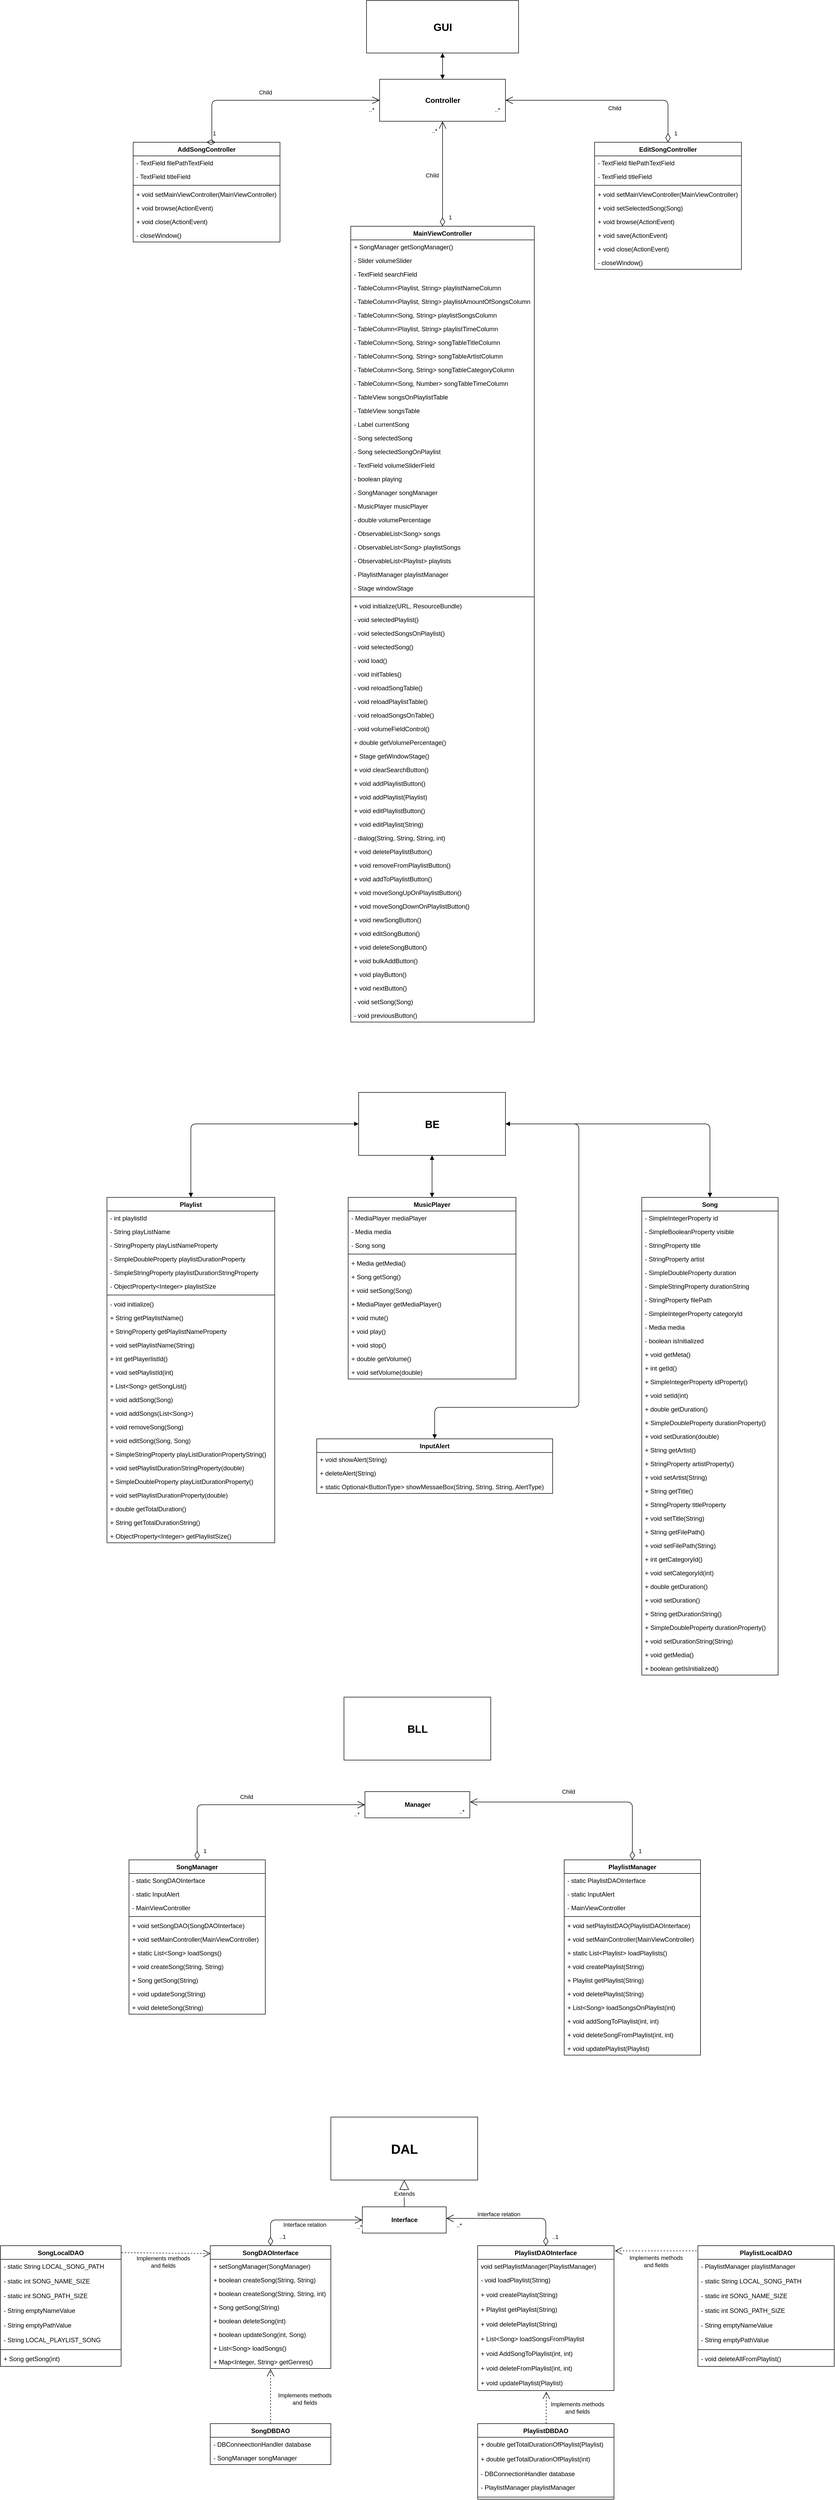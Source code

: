 <mxfile version="13.9.9" type="device"><diagram id="1Lu9ZuYhOQE7EleZ5QBM" name="Side-1"><mxGraphModel dx="4382" dy="5587" grid="1" gridSize="10" guides="1" tooltips="1" connect="1" arrows="1" fold="1" page="1" pageScale="1" pageWidth="827" pageHeight="1169" math="0" shadow="0"><root><mxCell id="0"/><mxCell id="1" parent="0"/><mxCell id="nKiJ8JyyIJDiymfTDY8c-1" value="SongDAOInterface" style="swimlane;fontStyle=1;childLayout=stackLayout;horizontal=1;startSize=26;fillColor=none;horizontalStack=0;resizeParent=1;resizeParentMax=0;resizeLast=0;collapsible=1;marginBottom=0;" parent="1" vertex="1"><mxGeometry x="-13" y="857" width="230" height="234" as="geometry"/></mxCell><mxCell id="nKiJ8JyyIJDiymfTDY8c-14" value="+ setSongManager(SongManager)" style="text;strokeColor=none;fillColor=none;align=left;verticalAlign=top;spacingLeft=4;spacingRight=4;overflow=hidden;rotatable=0;points=[[0,0.5],[1,0.5]];portConstraint=eastwest;" parent="nKiJ8JyyIJDiymfTDY8c-1" vertex="1"><mxGeometry y="26" width="230" height="26" as="geometry"/></mxCell><mxCell id="nKiJ8JyyIJDiymfTDY8c-15" value="+ boolean createSong(String, String)" style="text;strokeColor=none;fillColor=none;align=left;verticalAlign=top;spacingLeft=4;spacingRight=4;overflow=hidden;rotatable=0;points=[[0,0.5],[1,0.5]];portConstraint=eastwest;" parent="nKiJ8JyyIJDiymfTDY8c-1" vertex="1"><mxGeometry y="52" width="230" height="26" as="geometry"/></mxCell><mxCell id="nKiJ8JyyIJDiymfTDY8c-16" value="+ boolean createSong(String, String, int)" style="text;strokeColor=none;fillColor=none;align=left;verticalAlign=top;spacingLeft=4;spacingRight=4;overflow=hidden;rotatable=0;points=[[0,0.5],[1,0.5]];portConstraint=eastwest;" parent="nKiJ8JyyIJDiymfTDY8c-1" vertex="1"><mxGeometry y="78" width="230" height="26" as="geometry"/></mxCell><mxCell id="nKiJ8JyyIJDiymfTDY8c-17" value="+ Song getSong(String)" style="text;strokeColor=none;fillColor=none;align=left;verticalAlign=top;spacingLeft=4;spacingRight=4;overflow=hidden;rotatable=0;points=[[0,0.5],[1,0.5]];portConstraint=eastwest;" parent="nKiJ8JyyIJDiymfTDY8c-1" vertex="1"><mxGeometry y="104" width="230" height="26" as="geometry"/></mxCell><mxCell id="nKiJ8JyyIJDiymfTDY8c-18" value="+ boolean deleteSong(int)" style="text;strokeColor=none;fillColor=none;align=left;verticalAlign=top;spacingLeft=4;spacingRight=4;overflow=hidden;rotatable=0;points=[[0,0.5],[1,0.5]];portConstraint=eastwest;" parent="nKiJ8JyyIJDiymfTDY8c-1" vertex="1"><mxGeometry y="130" width="230" height="26" as="geometry"/></mxCell><mxCell id="nKiJ8JyyIJDiymfTDY8c-19" value="+ boolean updateSong(int, Song)" style="text;strokeColor=none;fillColor=none;align=left;verticalAlign=top;spacingLeft=4;spacingRight=4;overflow=hidden;rotatable=0;points=[[0,0.5],[1,0.5]];portConstraint=eastwest;" parent="nKiJ8JyyIJDiymfTDY8c-1" vertex="1"><mxGeometry y="156" width="230" height="26" as="geometry"/></mxCell><mxCell id="nKiJ8JyyIJDiymfTDY8c-29" value="+ List&lt;Song&gt; loadSongs()" style="text;strokeColor=none;fillColor=none;align=left;verticalAlign=top;spacingLeft=4;spacingRight=4;overflow=hidden;rotatable=0;points=[[0,0.5],[1,0.5]];portConstraint=eastwest;" parent="nKiJ8JyyIJDiymfTDY8c-1" vertex="1"><mxGeometry y="182" width="230" height="26" as="geometry"/></mxCell><mxCell id="9wApXA-bqebxG61ft1lE-56" value="+ Map&lt;Integer, String&gt; getGenres()" style="text;strokeColor=none;fillColor=none;align=left;verticalAlign=top;spacingLeft=4;spacingRight=4;overflow=hidden;rotatable=0;points=[[0,0.5],[1,0.5]];portConstraint=eastwest;" parent="nKiJ8JyyIJDiymfTDY8c-1" vertex="1"><mxGeometry y="208" width="230" height="26" as="geometry"/></mxCell><mxCell id="nKiJ8JyyIJDiymfTDY8c-20" value="SongDBDAO" style="swimlane;fontStyle=1;childLayout=stackLayout;horizontal=1;startSize=26;fillColor=none;horizontalStack=0;resizeParent=1;resizeParentMax=0;resizeLast=0;collapsible=1;marginBottom=0;" parent="1" vertex="1"><mxGeometry x="-13" y="1196" width="230" height="78" as="geometry"/></mxCell><mxCell id="nKiJ8JyyIJDiymfTDY8c-21" value="- DBConneectionHandler database" style="text;strokeColor=none;fillColor=none;align=left;verticalAlign=top;spacingLeft=4;spacingRight=4;overflow=hidden;rotatable=0;points=[[0,0.5],[1,0.5]];portConstraint=eastwest;" parent="nKiJ8JyyIJDiymfTDY8c-20" vertex="1"><mxGeometry y="26" width="230" height="26" as="geometry"/></mxCell><mxCell id="nKiJ8JyyIJDiymfTDY8c-22" value="- SongManager songManager" style="text;strokeColor=none;fillColor=none;align=left;verticalAlign=top;spacingLeft=4;spacingRight=4;overflow=hidden;rotatable=0;points=[[0,0.5],[1,0.5]];portConstraint=eastwest;" parent="nKiJ8JyyIJDiymfTDY8c-20" vertex="1"><mxGeometry y="52" width="230" height="26" as="geometry"/></mxCell><mxCell id="nKiJ8JyyIJDiymfTDY8c-46" value="PlaylistManager" style="swimlane;fontStyle=1;childLayout=stackLayout;horizontal=1;startSize=26;fillColor=none;horizontalStack=0;resizeParent=1;resizeParentMax=0;resizeLast=0;collapsible=1;marginBottom=0;" parent="1" vertex="1"><mxGeometry x="662" y="122" width="260" height="372" as="geometry"/></mxCell><mxCell id="nKiJ8JyyIJDiymfTDY8c-47" value="- static PlaylistDAOInterface" style="text;strokeColor=none;fillColor=none;align=left;verticalAlign=top;spacingLeft=4;spacingRight=4;overflow=hidden;rotatable=0;points=[[0,0.5],[1,0.5]];portConstraint=eastwest;" parent="nKiJ8JyyIJDiymfTDY8c-46" vertex="1"><mxGeometry y="26" width="260" height="26" as="geometry"/></mxCell><mxCell id="nKiJ8JyyIJDiymfTDY8c-48" value="- static InputAlert" style="text;strokeColor=none;fillColor=none;align=left;verticalAlign=top;spacingLeft=4;spacingRight=4;overflow=hidden;rotatable=0;points=[[0,0.5],[1,0.5]];portConstraint=eastwest;" parent="nKiJ8JyyIJDiymfTDY8c-46" vertex="1"><mxGeometry y="52" width="260" height="26" as="geometry"/></mxCell><mxCell id="nKiJ8JyyIJDiymfTDY8c-49" value="- MainViewController" style="text;strokeColor=none;fillColor=none;align=left;verticalAlign=top;spacingLeft=4;spacingRight=4;overflow=hidden;rotatable=0;points=[[0,0.5],[1,0.5]];portConstraint=eastwest;" parent="nKiJ8JyyIJDiymfTDY8c-46" vertex="1"><mxGeometry y="78" width="260" height="26" as="geometry"/></mxCell><mxCell id="RxynqRlTimnd8TzrFfF--265" value="" style="line;strokeWidth=1;fillColor=none;align=left;verticalAlign=middle;spacingTop=-1;spacingLeft=3;spacingRight=3;rotatable=0;labelPosition=right;points=[];portConstraint=eastwest;fontSize=20;" parent="nKiJ8JyyIJDiymfTDY8c-46" vertex="1"><mxGeometry y="104" width="260" height="8" as="geometry"/></mxCell><mxCell id="nKiJ8JyyIJDiymfTDY8c-50" value="+ void setPlaylistDAO(PlaylistDAOInterface)" style="text;strokeColor=none;fillColor=none;align=left;verticalAlign=top;spacingLeft=4;spacingRight=4;overflow=hidden;rotatable=0;points=[[0,0.5],[1,0.5]];portConstraint=eastwest;" parent="nKiJ8JyyIJDiymfTDY8c-46" vertex="1"><mxGeometry y="112" width="260" height="26" as="geometry"/></mxCell><mxCell id="nKiJ8JyyIJDiymfTDY8c-51" value="+ void setMainController(MainViewController)" style="text;strokeColor=none;fillColor=none;align=left;verticalAlign=top;spacingLeft=4;spacingRight=4;overflow=hidden;rotatable=0;points=[[0,0.5],[1,0.5]];portConstraint=eastwest;" parent="nKiJ8JyyIJDiymfTDY8c-46" vertex="1"><mxGeometry y="138" width="260" height="26" as="geometry"/></mxCell><mxCell id="nKiJ8JyyIJDiymfTDY8c-52" value="+ static List&lt;Playlist&gt; loadPlaylists()" style="text;strokeColor=none;fillColor=none;align=left;verticalAlign=top;spacingLeft=4;spacingRight=4;overflow=hidden;rotatable=0;points=[[0,0.5],[1,0.5]];portConstraint=eastwest;" parent="nKiJ8JyyIJDiymfTDY8c-46" vertex="1"><mxGeometry y="164" width="260" height="26" as="geometry"/></mxCell><mxCell id="nKiJ8JyyIJDiymfTDY8c-53" value="+ void createPlaylist(String)" style="text;strokeColor=none;fillColor=none;align=left;verticalAlign=top;spacingLeft=4;spacingRight=4;overflow=hidden;rotatable=0;points=[[0,0.5],[1,0.5]];portConstraint=eastwest;" parent="nKiJ8JyyIJDiymfTDY8c-46" vertex="1"><mxGeometry y="190" width="260" height="26" as="geometry"/></mxCell><mxCell id="nKiJ8JyyIJDiymfTDY8c-59" value="+ Playlist getPlaylist(String)" style="text;strokeColor=none;fillColor=none;align=left;verticalAlign=top;spacingLeft=4;spacingRight=4;overflow=hidden;rotatable=0;points=[[0,0.5],[1,0.5]];portConstraint=eastwest;" parent="nKiJ8JyyIJDiymfTDY8c-46" vertex="1"><mxGeometry y="216" width="260" height="26" as="geometry"/></mxCell><mxCell id="nKiJ8JyyIJDiymfTDY8c-54" value="+ void deletePlaylist(String)" style="text;strokeColor=none;fillColor=none;align=left;verticalAlign=top;spacingLeft=4;spacingRight=4;overflow=hidden;rotatable=0;points=[[0,0.5],[1,0.5]];portConstraint=eastwest;" parent="nKiJ8JyyIJDiymfTDY8c-46" vertex="1"><mxGeometry y="242" width="260" height="26" as="geometry"/></mxCell><mxCell id="nKiJ8JyyIJDiymfTDY8c-55" value="+ List&lt;Song&gt; loadSongsOnPlaylist(int)" style="text;strokeColor=none;fillColor=none;align=left;verticalAlign=top;spacingLeft=4;spacingRight=4;overflow=hidden;rotatable=0;points=[[0,0.5],[1,0.5]];portConstraint=eastwest;" parent="nKiJ8JyyIJDiymfTDY8c-46" vertex="1"><mxGeometry y="268" width="260" height="26" as="geometry"/></mxCell><mxCell id="nKiJ8JyyIJDiymfTDY8c-56" value="+ void addSongToPlaylist(int, int)" style="text;strokeColor=none;fillColor=none;align=left;verticalAlign=top;spacingLeft=4;spacingRight=4;overflow=hidden;rotatable=0;points=[[0,0.5],[1,0.5]];portConstraint=eastwest;" parent="nKiJ8JyyIJDiymfTDY8c-46" vertex="1"><mxGeometry y="294" width="260" height="26" as="geometry"/></mxCell><mxCell id="nKiJ8JyyIJDiymfTDY8c-57" value="+ void deleteSongFromPlaylist(int, int)" style="text;strokeColor=none;fillColor=none;align=left;verticalAlign=top;spacingLeft=4;spacingRight=4;overflow=hidden;rotatable=0;points=[[0,0.5],[1,0.5]];portConstraint=eastwest;" parent="nKiJ8JyyIJDiymfTDY8c-46" vertex="1"><mxGeometry y="320" width="260" height="26" as="geometry"/></mxCell><mxCell id="nKiJ8JyyIJDiymfTDY8c-58" value="+ void updatePlaylist(Playlist)" style="text;strokeColor=none;fillColor=none;align=left;verticalAlign=top;spacingLeft=4;spacingRight=4;overflow=hidden;rotatable=0;points=[[0,0.5],[1,0.5]];portConstraint=eastwest;" parent="nKiJ8JyyIJDiymfTDY8c-46" vertex="1"><mxGeometry y="346" width="260" height="26" as="geometry"/></mxCell><mxCell id="nKiJ8JyyIJDiymfTDY8c-60" value="SongManager" style="swimlane;fontStyle=1;childLayout=stackLayout;horizontal=1;startSize=26;fillColor=none;horizontalStack=0;resizeParent=1;resizeParentMax=0;resizeLast=0;collapsible=1;marginBottom=0;" parent="1" vertex="1"><mxGeometry x="-168" y="122" width="260" height="294" as="geometry"/></mxCell><mxCell id="nKiJ8JyyIJDiymfTDY8c-61" value="- static SongDAOInterface" style="text;strokeColor=none;fillColor=none;align=left;verticalAlign=top;spacingLeft=4;spacingRight=4;overflow=hidden;rotatable=0;points=[[0,0.5],[1,0.5]];portConstraint=eastwest;" parent="nKiJ8JyyIJDiymfTDY8c-60" vertex="1"><mxGeometry y="26" width="260" height="26" as="geometry"/></mxCell><mxCell id="nKiJ8JyyIJDiymfTDY8c-62" value="- static InputAlert" style="text;strokeColor=none;fillColor=none;align=left;verticalAlign=top;spacingLeft=4;spacingRight=4;overflow=hidden;rotatable=0;points=[[0,0.5],[1,0.5]];portConstraint=eastwest;" parent="nKiJ8JyyIJDiymfTDY8c-60" vertex="1"><mxGeometry y="52" width="260" height="26" as="geometry"/></mxCell><mxCell id="nKiJ8JyyIJDiymfTDY8c-63" value="- MainViewController" style="text;strokeColor=none;fillColor=none;align=left;verticalAlign=top;spacingLeft=4;spacingRight=4;overflow=hidden;rotatable=0;points=[[0,0.5],[1,0.5]];portConstraint=eastwest;" parent="nKiJ8JyyIJDiymfTDY8c-60" vertex="1"><mxGeometry y="78" width="260" height="26" as="geometry"/></mxCell><mxCell id="RxynqRlTimnd8TzrFfF--266" value="" style="line;strokeWidth=1;fillColor=none;align=left;verticalAlign=middle;spacingTop=-1;spacingLeft=3;spacingRight=3;rotatable=0;labelPosition=right;points=[];portConstraint=eastwest;fontSize=20;" parent="nKiJ8JyyIJDiymfTDY8c-60" vertex="1"><mxGeometry y="104" width="260" height="8" as="geometry"/></mxCell><mxCell id="nKiJ8JyyIJDiymfTDY8c-64" value="+ void setSongDAO(SongDAOInterface)" style="text;strokeColor=none;fillColor=none;align=left;verticalAlign=top;spacingLeft=4;spacingRight=4;overflow=hidden;rotatable=0;points=[[0,0.5],[1,0.5]];portConstraint=eastwest;" parent="nKiJ8JyyIJDiymfTDY8c-60" vertex="1"><mxGeometry y="112" width="260" height="26" as="geometry"/></mxCell><mxCell id="nKiJ8JyyIJDiymfTDY8c-65" value="+ void setMainController(MainViewController)" style="text;strokeColor=none;fillColor=none;align=left;verticalAlign=top;spacingLeft=4;spacingRight=4;overflow=hidden;rotatable=0;points=[[0,0.5],[1,0.5]];portConstraint=eastwest;" parent="nKiJ8JyyIJDiymfTDY8c-60" vertex="1"><mxGeometry y="138" width="260" height="26" as="geometry"/></mxCell><mxCell id="nKiJ8JyyIJDiymfTDY8c-66" value="+ static List&lt;Song&gt; loadSongs()" style="text;strokeColor=none;fillColor=none;align=left;verticalAlign=top;spacingLeft=4;spacingRight=4;overflow=hidden;rotatable=0;points=[[0,0.5],[1,0.5]];portConstraint=eastwest;" parent="nKiJ8JyyIJDiymfTDY8c-60" vertex="1"><mxGeometry y="164" width="260" height="26" as="geometry"/></mxCell><mxCell id="nKiJ8JyyIJDiymfTDY8c-67" value="+ void createSong(String, String)" style="text;strokeColor=none;fillColor=none;align=left;verticalAlign=top;spacingLeft=4;spacingRight=4;overflow=hidden;rotatable=0;points=[[0,0.5],[1,0.5]];portConstraint=eastwest;" parent="nKiJ8JyyIJDiymfTDY8c-60" vertex="1"><mxGeometry y="190" width="260" height="26" as="geometry"/></mxCell><mxCell id="nKiJ8JyyIJDiymfTDY8c-68" value="+ Song getSong(String)" style="text;strokeColor=none;fillColor=none;align=left;verticalAlign=top;spacingLeft=4;spacingRight=4;overflow=hidden;rotatable=0;points=[[0,0.5],[1,0.5]];portConstraint=eastwest;" parent="nKiJ8JyyIJDiymfTDY8c-60" vertex="1"><mxGeometry y="216" width="260" height="26" as="geometry"/></mxCell><mxCell id="nKiJ8JyyIJDiymfTDY8c-69" value="+ void updateSong(String)" style="text;strokeColor=none;fillColor=none;align=left;verticalAlign=top;spacingLeft=4;spacingRight=4;overflow=hidden;rotatable=0;points=[[0,0.5],[1,0.5]];portConstraint=eastwest;" parent="nKiJ8JyyIJDiymfTDY8c-60" vertex="1"><mxGeometry y="242" width="260" height="26" as="geometry"/></mxCell><mxCell id="nKiJ8JyyIJDiymfTDY8c-74" value="+ void deleteSong(String)" style="text;strokeColor=none;fillColor=none;align=left;verticalAlign=top;spacingLeft=4;spacingRight=4;overflow=hidden;rotatable=0;points=[[0,0.5],[1,0.5]];portConstraint=eastwest;" parent="nKiJ8JyyIJDiymfTDY8c-60" vertex="1"><mxGeometry y="268" width="260" height="26" as="geometry"/></mxCell><mxCell id="RxynqRlTimnd8TzrFfF--5" value="InputAlert" style="swimlane;fontStyle=1;childLayout=stackLayout;horizontal=1;startSize=26;fillColor=none;horizontalStack=0;resizeParent=1;resizeParentMax=0;resizeLast=0;collapsible=1;marginBottom=0;" parent="1" vertex="1"><mxGeometry x="190" y="-680" width="450" height="104" as="geometry"/></mxCell><mxCell id="RxynqRlTimnd8TzrFfF--6" value="+ void showAlert(String)" style="text;strokeColor=none;fillColor=none;align=left;verticalAlign=top;spacingLeft=4;spacingRight=4;overflow=hidden;rotatable=0;points=[[0,0.5],[1,0.5]];portConstraint=eastwest;" parent="RxynqRlTimnd8TzrFfF--5" vertex="1"><mxGeometry y="26" width="450" height="26" as="geometry"/></mxCell><mxCell id="RxynqRlTimnd8TzrFfF--7" value="+ deleteAlert(String)" style="text;strokeColor=none;fillColor=none;align=left;verticalAlign=top;spacingLeft=4;spacingRight=4;overflow=hidden;rotatable=0;points=[[0,0.5],[1,0.5]];portConstraint=eastwest;" parent="RxynqRlTimnd8TzrFfF--5" vertex="1"><mxGeometry y="52" width="450" height="26" as="geometry"/></mxCell><mxCell id="RxynqRlTimnd8TzrFfF--15" value="+ static Optional&lt;ButtonType&gt; showMessaeBox(String, String, String, AlertType)" style="text;strokeColor=none;fillColor=none;align=left;verticalAlign=top;spacingLeft=4;spacingRight=4;overflow=hidden;rotatable=0;points=[[0,0.5],[1,0.5]];portConstraint=eastwest;" parent="RxynqRlTimnd8TzrFfF--5" vertex="1"><mxGeometry y="78" width="450" height="26" as="geometry"/></mxCell><mxCell id="RxynqRlTimnd8TzrFfF--16" value="&lt;b&gt;BLL&lt;/b&gt;" style="html=1;fontSize=20;" parent="1" vertex="1"><mxGeometry x="242" y="-188" width="280" height="120" as="geometry"/></mxCell><mxCell id="RxynqRlTimnd8TzrFfF--17" value="Playlist" style="swimlane;fontStyle=1;childLayout=stackLayout;horizontal=1;startSize=26;fillColor=none;horizontalStack=0;resizeParent=1;resizeParentMax=0;resizeLast=0;collapsible=1;marginBottom=0;" parent="1" vertex="1"><mxGeometry x="-210" y="-1140" width="320" height="658" as="geometry"/></mxCell><mxCell id="9wApXA-bqebxG61ft1lE-61" value="- int playlistId" style="text;strokeColor=none;fillColor=none;align=left;verticalAlign=top;spacingLeft=4;spacingRight=4;overflow=hidden;rotatable=0;points=[[0,0.5],[1,0.5]];portConstraint=eastwest;" parent="RxynqRlTimnd8TzrFfF--17" vertex="1"><mxGeometry y="26" width="320" height="26" as="geometry"/></mxCell><mxCell id="RxynqRlTimnd8TzrFfF--18" value="- String playListName" style="text;strokeColor=none;fillColor=none;align=left;verticalAlign=top;spacingLeft=4;spacingRight=4;overflow=hidden;rotatable=0;points=[[0,0.5],[1,0.5]];portConstraint=eastwest;" parent="RxynqRlTimnd8TzrFfF--17" vertex="1"><mxGeometry y="52" width="320" height="26" as="geometry"/></mxCell><mxCell id="RxynqRlTimnd8TzrFfF--19" value="- StringProperty playListNameProperty" style="text;strokeColor=none;fillColor=none;align=left;verticalAlign=top;spacingLeft=4;spacingRight=4;overflow=hidden;rotatable=0;points=[[0,0.5],[1,0.5]];portConstraint=eastwest;" parent="RxynqRlTimnd8TzrFfF--17" vertex="1"><mxGeometry y="78" width="320" height="26" as="geometry"/></mxCell><mxCell id="9wApXA-bqebxG61ft1lE-59" value="- SimpleDoubleProperty playlistDurationProperty" style="text;strokeColor=none;fillColor=none;align=left;verticalAlign=top;spacingLeft=4;spacingRight=4;overflow=hidden;rotatable=0;points=[[0,0.5],[1,0.5]];portConstraint=eastwest;" parent="RxynqRlTimnd8TzrFfF--17" vertex="1"><mxGeometry y="104" width="320" height="26" as="geometry"/></mxCell><mxCell id="RxynqRlTimnd8TzrFfF--20" value="- SimpleStringProperty playlistDurationStringProperty" style="text;strokeColor=none;fillColor=none;align=left;verticalAlign=top;spacingLeft=4;spacingRight=4;overflow=hidden;rotatable=0;points=[[0,0.5],[1,0.5]];portConstraint=eastwest;" parent="RxynqRlTimnd8TzrFfF--17" vertex="1"><mxGeometry y="130" width="320" height="26" as="geometry"/></mxCell><mxCell id="9wApXA-bqebxG61ft1lE-60" value="- ObjectProperty&lt;Integer&gt; playlistSize" style="text;strokeColor=none;fillColor=none;align=left;verticalAlign=top;spacingLeft=4;spacingRight=4;overflow=hidden;rotatable=0;points=[[0,0.5],[1,0.5]];portConstraint=eastwest;" parent="RxynqRlTimnd8TzrFfF--17" vertex="1"><mxGeometry y="156" width="320" height="26" as="geometry"/></mxCell><mxCell id="RxynqRlTimnd8TzrFfF--263" value="" style="line;strokeWidth=1;fillColor=none;align=left;verticalAlign=middle;spacingTop=-1;spacingLeft=3;spacingRight=3;rotatable=0;labelPosition=right;points=[];portConstraint=eastwest;fontSize=20;" parent="RxynqRlTimnd8TzrFfF--17" vertex="1"><mxGeometry y="182" width="320" height="8" as="geometry"/></mxCell><mxCell id="RxynqRlTimnd8TzrFfF--22" value="- void initialize()" style="text;strokeColor=none;fillColor=none;align=left;verticalAlign=top;spacingLeft=4;spacingRight=4;overflow=hidden;rotatable=0;points=[[0,0.5],[1,0.5]];portConstraint=eastwest;" parent="RxynqRlTimnd8TzrFfF--17" vertex="1"><mxGeometry y="190" width="320" height="26" as="geometry"/></mxCell><mxCell id="RxynqRlTimnd8TzrFfF--23" value="+ String getPlaylistName()" style="text;strokeColor=none;fillColor=none;align=left;verticalAlign=top;spacingLeft=4;spacingRight=4;overflow=hidden;rotatable=0;points=[[0,0.5],[1,0.5]];portConstraint=eastwest;" parent="RxynqRlTimnd8TzrFfF--17" vertex="1"><mxGeometry y="216" width="320" height="26" as="geometry"/></mxCell><mxCell id="RxynqRlTimnd8TzrFfF--24" value="+ StringProperty getPlaylistNameProperty" style="text;strokeColor=none;fillColor=none;align=left;verticalAlign=top;spacingLeft=4;spacingRight=4;overflow=hidden;rotatable=0;points=[[0,0.5],[1,0.5]];portConstraint=eastwest;" parent="RxynqRlTimnd8TzrFfF--17" vertex="1"><mxGeometry y="242" width="320" height="26" as="geometry"/></mxCell><mxCell id="RxynqRlTimnd8TzrFfF--25" value="+ void setPlaylistName(String)" style="text;strokeColor=none;fillColor=none;align=left;verticalAlign=top;spacingLeft=4;spacingRight=4;overflow=hidden;rotatable=0;points=[[0,0.5],[1,0.5]];portConstraint=eastwest;" parent="RxynqRlTimnd8TzrFfF--17" vertex="1"><mxGeometry y="268" width="320" height="26" as="geometry"/></mxCell><mxCell id="RxynqRlTimnd8TzrFfF--26" value="+ int getPlayerlistId()" style="text;strokeColor=none;fillColor=none;align=left;verticalAlign=top;spacingLeft=4;spacingRight=4;overflow=hidden;rotatable=0;points=[[0,0.5],[1,0.5]];portConstraint=eastwest;" parent="RxynqRlTimnd8TzrFfF--17" vertex="1"><mxGeometry y="294" width="320" height="26" as="geometry"/></mxCell><mxCell id="RxynqRlTimnd8TzrFfF--27" value="+ void setPlaylistId(int)" style="text;strokeColor=none;fillColor=none;align=left;verticalAlign=top;spacingLeft=4;spacingRight=4;overflow=hidden;rotatable=0;points=[[0,0.5],[1,0.5]];portConstraint=eastwest;" parent="RxynqRlTimnd8TzrFfF--17" vertex="1"><mxGeometry y="320" width="320" height="26" as="geometry"/></mxCell><mxCell id="RxynqRlTimnd8TzrFfF--28" value="+ List&lt;Song&gt; getSongList()" style="text;strokeColor=none;fillColor=none;align=left;verticalAlign=top;spacingLeft=4;spacingRight=4;overflow=hidden;rotatable=0;points=[[0,0.5],[1,0.5]];portConstraint=eastwest;" parent="RxynqRlTimnd8TzrFfF--17" vertex="1"><mxGeometry y="346" width="320" height="26" as="geometry"/></mxCell><mxCell id="RxynqRlTimnd8TzrFfF--29" value="+ void addSong(Song)" style="text;strokeColor=none;fillColor=none;align=left;verticalAlign=top;spacingLeft=4;spacingRight=4;overflow=hidden;rotatable=0;points=[[0,0.5],[1,0.5]];portConstraint=eastwest;" parent="RxynqRlTimnd8TzrFfF--17" vertex="1"><mxGeometry y="372" width="320" height="26" as="geometry"/></mxCell><mxCell id="RxynqRlTimnd8TzrFfF--30" value="+ void addSongs(List&lt;Song&gt;)" style="text;strokeColor=none;fillColor=none;align=left;verticalAlign=top;spacingLeft=4;spacingRight=4;overflow=hidden;rotatable=0;points=[[0,0.5],[1,0.5]];portConstraint=eastwest;" parent="RxynqRlTimnd8TzrFfF--17" vertex="1"><mxGeometry y="398" width="320" height="26" as="geometry"/></mxCell><mxCell id="RxynqRlTimnd8TzrFfF--31" value="+ void removeSong(Song)" style="text;strokeColor=none;fillColor=none;align=left;verticalAlign=top;spacingLeft=4;spacingRight=4;overflow=hidden;rotatable=0;points=[[0,0.5],[1,0.5]];portConstraint=eastwest;" parent="RxynqRlTimnd8TzrFfF--17" vertex="1"><mxGeometry y="424" width="320" height="26" as="geometry"/></mxCell><mxCell id="RxynqRlTimnd8TzrFfF--32" value="+ void editSong(Song, Song)" style="text;strokeColor=none;fillColor=none;align=left;verticalAlign=top;spacingLeft=4;spacingRight=4;overflow=hidden;rotatable=0;points=[[0,0.5],[1,0.5]];portConstraint=eastwest;" parent="RxynqRlTimnd8TzrFfF--17" vertex="1"><mxGeometry y="450" width="320" height="26" as="geometry"/></mxCell><mxCell id="9wApXA-bqebxG61ft1lE-1" value="+ SimpleStringProperty playListDurationPropertyString()" style="text;strokeColor=none;fillColor=none;align=left;verticalAlign=top;spacingLeft=4;spacingRight=4;overflow=hidden;rotatable=0;points=[[0,0.5],[1,0.5]];portConstraint=eastwest;" parent="RxynqRlTimnd8TzrFfF--17" vertex="1"><mxGeometry y="476" width="320" height="26" as="geometry"/></mxCell><mxCell id="9wApXA-bqebxG61ft1lE-2" value="+ void setPlaylistDurationStringProperty(double)" style="text;strokeColor=none;fillColor=none;align=left;verticalAlign=top;spacingLeft=4;spacingRight=4;overflow=hidden;rotatable=0;points=[[0,0.5],[1,0.5]];portConstraint=eastwest;" parent="RxynqRlTimnd8TzrFfF--17" vertex="1"><mxGeometry y="502" width="320" height="26" as="geometry"/></mxCell><mxCell id="9wApXA-bqebxG61ft1lE-3" value="+ SimpleDoubleProperty playListDurationProperty()" style="text;strokeColor=none;fillColor=none;align=left;verticalAlign=top;spacingLeft=4;spacingRight=4;overflow=hidden;rotatable=0;points=[[0,0.5],[1,0.5]];portConstraint=eastwest;" parent="RxynqRlTimnd8TzrFfF--17" vertex="1"><mxGeometry y="528" width="320" height="26" as="geometry"/></mxCell><mxCell id="9wApXA-bqebxG61ft1lE-4" value="+ void setPlaylistDurationProperty(double)" style="text;strokeColor=none;fillColor=none;align=left;verticalAlign=top;spacingLeft=4;spacingRight=4;overflow=hidden;rotatable=0;points=[[0,0.5],[1,0.5]];portConstraint=eastwest;" parent="RxynqRlTimnd8TzrFfF--17" vertex="1"><mxGeometry y="554" width="320" height="26" as="geometry"/></mxCell><mxCell id="9wApXA-bqebxG61ft1lE-5" value="+ double getTotalDuration()" style="text;strokeColor=none;fillColor=none;align=left;verticalAlign=top;spacingLeft=4;spacingRight=4;overflow=hidden;rotatable=0;points=[[0,0.5],[1,0.5]];portConstraint=eastwest;" parent="RxynqRlTimnd8TzrFfF--17" vertex="1"><mxGeometry y="580" width="320" height="26" as="geometry"/></mxCell><mxCell id="9wApXA-bqebxG61ft1lE-6" value="+ String getTotalDurationString()" style="text;strokeColor=none;fillColor=none;align=left;verticalAlign=top;spacingLeft=4;spacingRight=4;overflow=hidden;rotatable=0;points=[[0,0.5],[1,0.5]];portConstraint=eastwest;" parent="RxynqRlTimnd8TzrFfF--17" vertex="1"><mxGeometry y="606" width="320" height="26" as="geometry"/></mxCell><mxCell id="9wApXA-bqebxG61ft1lE-7" value="+ ObjectProperty&lt;Integer&gt; getPlaylistSize()" style="text;strokeColor=none;fillColor=none;align=left;verticalAlign=top;spacingLeft=4;spacingRight=4;overflow=hidden;rotatable=0;points=[[0,0.5],[1,0.5]];portConstraint=eastwest;" parent="RxynqRlTimnd8TzrFfF--17" vertex="1"><mxGeometry y="632" width="320" height="26" as="geometry"/></mxCell><mxCell id="RxynqRlTimnd8TzrFfF--33" value="Song" style="swimlane;fontStyle=1;childLayout=stackLayout;horizontal=1;startSize=26;fillColor=none;horizontalStack=0;resizeParent=1;resizeParentMax=0;resizeLast=0;collapsible=1;marginBottom=0;" parent="1" vertex="1"><mxGeometry x="810" y="-1140" width="260" height="910" as="geometry"/></mxCell><mxCell id="RxynqRlTimnd8TzrFfF--34" value="- SimpleIntegerProperty id" style="text;strokeColor=none;fillColor=none;align=left;verticalAlign=top;spacingLeft=4;spacingRight=4;overflow=hidden;rotatable=0;points=[[0,0.5],[1,0.5]];portConstraint=eastwest;" parent="RxynqRlTimnd8TzrFfF--33" vertex="1"><mxGeometry y="26" width="260" height="26" as="geometry"/></mxCell><mxCell id="RxynqRlTimnd8TzrFfF--35" value="- SimpleBooleanProperty visible" style="text;strokeColor=none;fillColor=none;align=left;verticalAlign=top;spacingLeft=4;spacingRight=4;overflow=hidden;rotatable=0;points=[[0,0.5],[1,0.5]];portConstraint=eastwest;" parent="RxynqRlTimnd8TzrFfF--33" vertex="1"><mxGeometry y="52" width="260" height="26" as="geometry"/></mxCell><mxCell id="RxynqRlTimnd8TzrFfF--36" value="- StringProperty title" style="text;strokeColor=none;fillColor=none;align=left;verticalAlign=top;spacingLeft=4;spacingRight=4;overflow=hidden;rotatable=0;points=[[0,0.5],[1,0.5]];portConstraint=eastwest;" parent="RxynqRlTimnd8TzrFfF--33" vertex="1"><mxGeometry y="78" width="260" height="26" as="geometry"/></mxCell><mxCell id="RxynqRlTimnd8TzrFfF--37" value="- StringProperty artist" style="text;strokeColor=none;fillColor=none;align=left;verticalAlign=top;spacingLeft=4;spacingRight=4;overflow=hidden;rotatable=0;points=[[0,0.5],[1,0.5]];portConstraint=eastwest;" parent="RxynqRlTimnd8TzrFfF--33" vertex="1"><mxGeometry y="104" width="260" height="26" as="geometry"/></mxCell><mxCell id="RxynqRlTimnd8TzrFfF--38" value="- SimpleDoubleProperty duration" style="text;strokeColor=none;fillColor=none;align=left;verticalAlign=top;spacingLeft=4;spacingRight=4;overflow=hidden;rotatable=0;points=[[0,0.5],[1,0.5]];portConstraint=eastwest;" parent="RxynqRlTimnd8TzrFfF--33" vertex="1"><mxGeometry y="130" width="260" height="26" as="geometry"/></mxCell><mxCell id="9wApXA-bqebxG61ft1lE-57" value="- SimpleStringProperty durationString" style="text;strokeColor=none;fillColor=none;align=left;verticalAlign=top;spacingLeft=4;spacingRight=4;overflow=hidden;rotatable=0;points=[[0,0.5],[1,0.5]];portConstraint=eastwest;" parent="RxynqRlTimnd8TzrFfF--33" vertex="1"><mxGeometry y="156" width="260" height="26" as="geometry"/></mxCell><mxCell id="RxynqRlTimnd8TzrFfF--39" value="- StringProperty filePath" style="text;strokeColor=none;fillColor=none;align=left;verticalAlign=top;spacingLeft=4;spacingRight=4;overflow=hidden;rotatable=0;points=[[0,0.5],[1,0.5]];portConstraint=eastwest;" parent="RxynqRlTimnd8TzrFfF--33" vertex="1"><mxGeometry y="182" width="260" height="26" as="geometry"/></mxCell><mxCell id="RxynqRlTimnd8TzrFfF--40" value="- SimpleIntegerProperty categoryId" style="text;strokeColor=none;fillColor=none;align=left;verticalAlign=top;spacingLeft=4;spacingRight=4;overflow=hidden;rotatable=0;points=[[0,0.5],[1,0.5]];portConstraint=eastwest;" parent="RxynqRlTimnd8TzrFfF--33" vertex="1"><mxGeometry y="208" width="260" height="26" as="geometry"/></mxCell><mxCell id="RxynqRlTimnd8TzrFfF--41" value="- Media media" style="text;strokeColor=none;fillColor=none;align=left;verticalAlign=top;spacingLeft=4;spacingRight=4;overflow=hidden;rotatable=0;points=[[0,0.5],[1,0.5]];portConstraint=eastwest;" parent="RxynqRlTimnd8TzrFfF--33" vertex="1"><mxGeometry y="234" width="260" height="26" as="geometry"/></mxCell><mxCell id="9wApXA-bqebxG61ft1lE-58" value="- boolean isInitialized" style="text;strokeColor=none;fillColor=none;align=left;verticalAlign=top;spacingLeft=4;spacingRight=4;overflow=hidden;rotatable=0;points=[[0,0.5],[1,0.5]];portConstraint=eastwest;" parent="RxynqRlTimnd8TzrFfF--33" vertex="1"><mxGeometry y="260" width="260" height="26" as="geometry"/></mxCell><mxCell id="RxynqRlTimnd8TzrFfF--42" value="+ void getMeta()" style="text;strokeColor=none;fillColor=none;align=left;verticalAlign=top;spacingLeft=4;spacingRight=4;overflow=hidden;rotatable=0;points=[[0,0.5],[1,0.5]];portConstraint=eastwest;" parent="RxynqRlTimnd8TzrFfF--33" vertex="1"><mxGeometry y="286" width="260" height="26" as="geometry"/></mxCell><mxCell id="RxynqRlTimnd8TzrFfF--43" value="+ int getId()" style="text;strokeColor=none;fillColor=none;align=left;verticalAlign=top;spacingLeft=4;spacingRight=4;overflow=hidden;rotatable=0;points=[[0,0.5],[1,0.5]];portConstraint=eastwest;" parent="RxynqRlTimnd8TzrFfF--33" vertex="1"><mxGeometry y="312" width="260" height="26" as="geometry"/></mxCell><mxCell id="RxynqRlTimnd8TzrFfF--44" value="+ SimpleIntegerProperty idProperty()" style="text;strokeColor=none;fillColor=none;align=left;verticalAlign=top;spacingLeft=4;spacingRight=4;overflow=hidden;rotatable=0;points=[[0,0.5],[1,0.5]];portConstraint=eastwest;" parent="RxynqRlTimnd8TzrFfF--33" vertex="1"><mxGeometry y="338" width="260" height="26" as="geometry"/></mxCell><mxCell id="RxynqRlTimnd8TzrFfF--45" value="+ void setId(int)" style="text;strokeColor=none;fillColor=none;align=left;verticalAlign=top;spacingLeft=4;spacingRight=4;overflow=hidden;rotatable=0;points=[[0,0.5],[1,0.5]];portConstraint=eastwest;" parent="RxynqRlTimnd8TzrFfF--33" vertex="1"><mxGeometry y="364" width="260" height="26" as="geometry"/></mxCell><mxCell id="RxynqRlTimnd8TzrFfF--49" value="+ double getDuration()" style="text;strokeColor=none;fillColor=none;align=left;verticalAlign=top;spacingLeft=4;spacingRight=4;overflow=hidden;rotatable=0;points=[[0,0.5],[1,0.5]];portConstraint=eastwest;" parent="RxynqRlTimnd8TzrFfF--33" vertex="1"><mxGeometry y="390" width="260" height="26" as="geometry"/></mxCell><mxCell id="RxynqRlTimnd8TzrFfF--50" value="+ SimpleDoubleProperty durationProperty()" style="text;strokeColor=none;fillColor=none;align=left;verticalAlign=top;spacingLeft=4;spacingRight=4;overflow=hidden;rotatable=0;points=[[0,0.5],[1,0.5]];portConstraint=eastwest;" parent="RxynqRlTimnd8TzrFfF--33" vertex="1"><mxGeometry y="416" width="260" height="26" as="geometry"/></mxCell><mxCell id="RxynqRlTimnd8TzrFfF--51" value="+ void setDuration(double)" style="text;strokeColor=none;fillColor=none;align=left;verticalAlign=top;spacingLeft=4;spacingRight=4;overflow=hidden;rotatable=0;points=[[0,0.5],[1,0.5]];portConstraint=eastwest;" parent="RxynqRlTimnd8TzrFfF--33" vertex="1"><mxGeometry y="442" width="260" height="26" as="geometry"/></mxCell><mxCell id="RxynqRlTimnd8TzrFfF--52" value="+ String getArtist()" style="text;strokeColor=none;fillColor=none;align=left;verticalAlign=top;spacingLeft=4;spacingRight=4;overflow=hidden;rotatable=0;points=[[0,0.5],[1,0.5]];portConstraint=eastwest;" parent="RxynqRlTimnd8TzrFfF--33" vertex="1"><mxGeometry y="468" width="260" height="26" as="geometry"/></mxCell><mxCell id="RxynqRlTimnd8TzrFfF--53" value="+ StringProperty artistProperty()" style="text;strokeColor=none;fillColor=none;align=left;verticalAlign=top;spacingLeft=4;spacingRight=4;overflow=hidden;rotatable=0;points=[[0,0.5],[1,0.5]];portConstraint=eastwest;" parent="RxynqRlTimnd8TzrFfF--33" vertex="1"><mxGeometry y="494" width="260" height="26" as="geometry"/></mxCell><mxCell id="RxynqRlTimnd8TzrFfF--54" value="+ void setArtist(String)" style="text;strokeColor=none;fillColor=none;align=left;verticalAlign=top;spacingLeft=4;spacingRight=4;overflow=hidden;rotatable=0;points=[[0,0.5],[1,0.5]];portConstraint=eastwest;" parent="RxynqRlTimnd8TzrFfF--33" vertex="1"><mxGeometry y="520" width="260" height="26" as="geometry"/></mxCell><mxCell id="RxynqRlTimnd8TzrFfF--55" value="+ String getTitle()" style="text;strokeColor=none;fillColor=none;align=left;verticalAlign=top;spacingLeft=4;spacingRight=4;overflow=hidden;rotatable=0;points=[[0,0.5],[1,0.5]];portConstraint=eastwest;" parent="RxynqRlTimnd8TzrFfF--33" vertex="1"><mxGeometry y="546" width="260" height="26" as="geometry"/></mxCell><mxCell id="RxynqRlTimnd8TzrFfF--79" value="+ StringProperty titleProperty" style="text;strokeColor=none;fillColor=none;align=left;verticalAlign=top;spacingLeft=4;spacingRight=4;overflow=hidden;rotatable=0;points=[[0,0.5],[1,0.5]];portConstraint=eastwest;" parent="RxynqRlTimnd8TzrFfF--33" vertex="1"><mxGeometry y="572" width="260" height="26" as="geometry"/></mxCell><mxCell id="RxynqRlTimnd8TzrFfF--80" value="+ void setTitle(String)" style="text;strokeColor=none;fillColor=none;align=left;verticalAlign=top;spacingLeft=4;spacingRight=4;overflow=hidden;rotatable=0;points=[[0,0.5],[1,0.5]];portConstraint=eastwest;" parent="RxynqRlTimnd8TzrFfF--33" vertex="1"><mxGeometry y="598" width="260" height="26" as="geometry"/></mxCell><mxCell id="RxynqRlTimnd8TzrFfF--81" value="+ String getFilePath()" style="text;strokeColor=none;fillColor=none;align=left;verticalAlign=top;spacingLeft=4;spacingRight=4;overflow=hidden;rotatable=0;points=[[0,0.5],[1,0.5]];portConstraint=eastwest;" parent="RxynqRlTimnd8TzrFfF--33" vertex="1"><mxGeometry y="624" width="260" height="26" as="geometry"/></mxCell><mxCell id="RxynqRlTimnd8TzrFfF--82" value="+ void setFilePath(String)" style="text;strokeColor=none;fillColor=none;align=left;verticalAlign=top;spacingLeft=4;spacingRight=4;overflow=hidden;rotatable=0;points=[[0,0.5],[1,0.5]];portConstraint=eastwest;" parent="RxynqRlTimnd8TzrFfF--33" vertex="1"><mxGeometry y="650" width="260" height="26" as="geometry"/></mxCell><mxCell id="RxynqRlTimnd8TzrFfF--83" value="+ int getCategoryId()" style="text;strokeColor=none;fillColor=none;align=left;verticalAlign=top;spacingLeft=4;spacingRight=4;overflow=hidden;rotatable=0;points=[[0,0.5],[1,0.5]];portConstraint=eastwest;" parent="RxynqRlTimnd8TzrFfF--33" vertex="1"><mxGeometry y="676" width="260" height="26" as="geometry"/></mxCell><mxCell id="RxynqRlTimnd8TzrFfF--84" value="+ void setCategoryId(int)" style="text;strokeColor=none;fillColor=none;align=left;verticalAlign=top;spacingLeft=4;spacingRight=4;overflow=hidden;rotatable=0;points=[[0,0.5],[1,0.5]];portConstraint=eastwest;" parent="RxynqRlTimnd8TzrFfF--33" vertex="1"><mxGeometry y="702" width="260" height="26" as="geometry"/></mxCell><mxCell id="9wApXA-bqebxG61ft1lE-8" value="+ double getDuration()" style="text;strokeColor=none;fillColor=none;align=left;verticalAlign=top;spacingLeft=4;spacingRight=4;overflow=hidden;rotatable=0;points=[[0,0.5],[1,0.5]];portConstraint=eastwest;" parent="RxynqRlTimnd8TzrFfF--33" vertex="1"><mxGeometry y="728" width="260" height="26" as="geometry"/></mxCell><mxCell id="9wApXA-bqebxG61ft1lE-16" value="+ void setDuration()" style="text;strokeColor=none;fillColor=none;align=left;verticalAlign=top;spacingLeft=4;spacingRight=4;overflow=hidden;rotatable=0;points=[[0,0.5],[1,0.5]];portConstraint=eastwest;" parent="RxynqRlTimnd8TzrFfF--33" vertex="1"><mxGeometry y="754" width="260" height="26" as="geometry"/></mxCell><mxCell id="9wApXA-bqebxG61ft1lE-9" value="+ String getDurationString()" style="text;strokeColor=none;fillColor=none;align=left;verticalAlign=top;spacingLeft=4;spacingRight=4;overflow=hidden;rotatable=0;points=[[0,0.5],[1,0.5]];portConstraint=eastwest;" parent="RxynqRlTimnd8TzrFfF--33" vertex="1"><mxGeometry y="780" width="260" height="26" as="geometry"/></mxCell><mxCell id="9wApXA-bqebxG61ft1lE-10" value="+ SimpleDoubleProperty durationProperty()" style="text;strokeColor=none;fillColor=none;align=left;verticalAlign=top;spacingLeft=4;spacingRight=4;overflow=hidden;rotatable=0;points=[[0,0.5],[1,0.5]];portConstraint=eastwest;" parent="RxynqRlTimnd8TzrFfF--33" vertex="1"><mxGeometry y="806" width="260" height="26" as="geometry"/></mxCell><mxCell id="9wApXA-bqebxG61ft1lE-15" value="+ void setDurationString(String)" style="text;strokeColor=none;fillColor=none;align=left;verticalAlign=top;spacingLeft=4;spacingRight=4;overflow=hidden;rotatable=0;points=[[0,0.5],[1,0.5]];portConstraint=eastwest;" parent="RxynqRlTimnd8TzrFfF--33" vertex="1"><mxGeometry y="832" width="260" height="26" as="geometry"/></mxCell><mxCell id="9wApXA-bqebxG61ft1lE-17" value="+ void getMedia()" style="text;strokeColor=none;fillColor=none;align=left;verticalAlign=top;spacingLeft=4;spacingRight=4;overflow=hidden;rotatable=0;points=[[0,0.5],[1,0.5]];portConstraint=eastwest;" parent="RxynqRlTimnd8TzrFfF--33" vertex="1"><mxGeometry y="858" width="260" height="26" as="geometry"/></mxCell><mxCell id="9wApXA-bqebxG61ft1lE-18" value="+ boolean getIsInitialized()" style="text;strokeColor=none;fillColor=none;align=left;verticalAlign=top;spacingLeft=4;spacingRight=4;overflow=hidden;rotatable=0;points=[[0,0.5],[1,0.5]];portConstraint=eastwest;" parent="RxynqRlTimnd8TzrFfF--33" vertex="1"><mxGeometry y="884" width="260" height="26" as="geometry"/></mxCell><mxCell id="RxynqRlTimnd8TzrFfF--98" value="MusicPlayer" style="swimlane;fontStyle=1;childLayout=stackLayout;horizontal=1;startSize=26;fillColor=none;horizontalStack=0;resizeParent=1;resizeParentMax=0;resizeLast=0;collapsible=1;marginBottom=0;" parent="1" vertex="1"><mxGeometry x="250" y="-1140" width="320" height="346" as="geometry"/></mxCell><mxCell id="RxynqRlTimnd8TzrFfF--99" value="- MediaPlayer mediaPlayer" style="text;strokeColor=none;fillColor=none;align=left;verticalAlign=top;spacingLeft=4;spacingRight=4;overflow=hidden;rotatable=0;points=[[0,0.5],[1,0.5]];portConstraint=eastwest;" parent="RxynqRlTimnd8TzrFfF--98" vertex="1"><mxGeometry y="26" width="320" height="26" as="geometry"/></mxCell><mxCell id="RxynqRlTimnd8TzrFfF--100" value="- Media media" style="text;strokeColor=none;fillColor=none;align=left;verticalAlign=top;spacingLeft=4;spacingRight=4;overflow=hidden;rotatable=0;points=[[0,0.5],[1,0.5]];portConstraint=eastwest;" parent="RxynqRlTimnd8TzrFfF--98" vertex="1"><mxGeometry y="52" width="320" height="26" as="geometry"/></mxCell><mxCell id="RxynqRlTimnd8TzrFfF--101" value="- Song song" style="text;strokeColor=none;fillColor=none;align=left;verticalAlign=top;spacingLeft=4;spacingRight=4;overflow=hidden;rotatable=0;points=[[0,0.5],[1,0.5]];portConstraint=eastwest;" parent="RxynqRlTimnd8TzrFfF--98" vertex="1"><mxGeometry y="78" width="320" height="26" as="geometry"/></mxCell><mxCell id="RxynqRlTimnd8TzrFfF--264" value="" style="line;strokeWidth=1;fillColor=none;align=left;verticalAlign=middle;spacingTop=-1;spacingLeft=3;spacingRight=3;rotatable=0;labelPosition=right;points=[];portConstraint=eastwest;fontSize=20;" parent="RxynqRlTimnd8TzrFfF--98" vertex="1"><mxGeometry y="104" width="320" height="8" as="geometry"/></mxCell><mxCell id="RxynqRlTimnd8TzrFfF--102" value="+ Media getMedia()" style="text;strokeColor=none;fillColor=none;align=left;verticalAlign=top;spacingLeft=4;spacingRight=4;overflow=hidden;rotatable=0;points=[[0,0.5],[1,0.5]];portConstraint=eastwest;" parent="RxynqRlTimnd8TzrFfF--98" vertex="1"><mxGeometry y="112" width="320" height="26" as="geometry"/></mxCell><mxCell id="RxynqRlTimnd8TzrFfF--103" value="+ Song getSong()" style="text;strokeColor=none;fillColor=none;align=left;verticalAlign=top;spacingLeft=4;spacingRight=4;overflow=hidden;rotatable=0;points=[[0,0.5],[1,0.5]];portConstraint=eastwest;" parent="RxynqRlTimnd8TzrFfF--98" vertex="1"><mxGeometry y="138" width="320" height="26" as="geometry"/></mxCell><mxCell id="RxynqRlTimnd8TzrFfF--104" value="+ void setSong(Song)" style="text;strokeColor=none;fillColor=none;align=left;verticalAlign=top;spacingLeft=4;spacingRight=4;overflow=hidden;rotatable=0;points=[[0,0.5],[1,0.5]];portConstraint=eastwest;" parent="RxynqRlTimnd8TzrFfF--98" vertex="1"><mxGeometry y="164" width="320" height="26" as="geometry"/></mxCell><mxCell id="RxynqRlTimnd8TzrFfF--105" value="+ MediaPlayer getMediaPlayer()" style="text;strokeColor=none;fillColor=none;align=left;verticalAlign=top;spacingLeft=4;spacingRight=4;overflow=hidden;rotatable=0;points=[[0,0.5],[1,0.5]];portConstraint=eastwest;" parent="RxynqRlTimnd8TzrFfF--98" vertex="1"><mxGeometry y="190" width="320" height="26" as="geometry"/></mxCell><mxCell id="RxynqRlTimnd8TzrFfF--106" value="+ void mute()" style="text;strokeColor=none;fillColor=none;align=left;verticalAlign=top;spacingLeft=4;spacingRight=4;overflow=hidden;rotatable=0;points=[[0,0.5],[1,0.5]];portConstraint=eastwest;" parent="RxynqRlTimnd8TzrFfF--98" vertex="1"><mxGeometry y="216" width="320" height="26" as="geometry"/></mxCell><mxCell id="RxynqRlTimnd8TzrFfF--107" value="+ void play()" style="text;strokeColor=none;fillColor=none;align=left;verticalAlign=top;spacingLeft=4;spacingRight=4;overflow=hidden;rotatable=0;points=[[0,0.5],[1,0.5]];portConstraint=eastwest;" parent="RxynqRlTimnd8TzrFfF--98" vertex="1"><mxGeometry y="242" width="320" height="26" as="geometry"/></mxCell><mxCell id="RxynqRlTimnd8TzrFfF--108" value="+ void stop()" style="text;strokeColor=none;fillColor=none;align=left;verticalAlign=top;spacingLeft=4;spacingRight=4;overflow=hidden;rotatable=0;points=[[0,0.5],[1,0.5]];portConstraint=eastwest;" parent="RxynqRlTimnd8TzrFfF--98" vertex="1"><mxGeometry y="268" width="320" height="26" as="geometry"/></mxCell><mxCell id="RxynqRlTimnd8TzrFfF--109" value="+ double getVolume()" style="text;strokeColor=none;fillColor=none;align=left;verticalAlign=top;spacingLeft=4;spacingRight=4;overflow=hidden;rotatable=0;points=[[0,0.5],[1,0.5]];portConstraint=eastwest;" parent="RxynqRlTimnd8TzrFfF--98" vertex="1"><mxGeometry y="294" width="320" height="26" as="geometry"/></mxCell><mxCell id="RxynqRlTimnd8TzrFfF--110" value="+ void setVolume(double)" style="text;strokeColor=none;fillColor=none;align=left;verticalAlign=top;spacingLeft=4;spacingRight=4;overflow=hidden;rotatable=0;points=[[0,0.5],[1,0.5]];portConstraint=eastwest;" parent="RxynqRlTimnd8TzrFfF--98" vertex="1"><mxGeometry y="320" width="320" height="26" as="geometry"/></mxCell><mxCell id="RxynqRlTimnd8TzrFfF--115" value="PlaylistDAOInterface" style="swimlane;fontStyle=1;childLayout=stackLayout;horizontal=1;startSize=26;fillColor=none;horizontalStack=0;resizeParent=1;resizeParentMax=0;resizeLast=0;collapsible=1;marginBottom=0;" parent="1" vertex="1"><mxGeometry x="497" y="857" width="260" height="276" as="geometry"/></mxCell><mxCell id="RxynqRlTimnd8TzrFfF--116" value="void setPlaylistManager(PlaylistManager)" style="text;strokeColor=none;fillColor=none;align=left;verticalAlign=top;spacingLeft=4;spacingRight=4;overflow=hidden;rotatable=0;points=[[0,0.5],[1,0.5]];portConstraint=eastwest;" parent="RxynqRlTimnd8TzrFfF--115" vertex="1"><mxGeometry y="26" width="260" height="26" as="geometry"/></mxCell><mxCell id="RxynqRlTimnd8TzrFfF--118" value="- void loadPlaylist(String)" style="text;strokeColor=none;fillColor=none;align=left;verticalAlign=top;spacingLeft=4;spacingRight=4;overflow=hidden;rotatable=0;points=[[0,0.5],[1,0.5]];portConstraint=eastwest;" parent="RxynqRlTimnd8TzrFfF--115" vertex="1"><mxGeometry y="52" width="260" height="28" as="geometry"/></mxCell><mxCell id="RxynqRlTimnd8TzrFfF--122" value="+ void createPlaylist(String)" style="text;strokeColor=none;fillColor=none;align=left;verticalAlign=top;spacingLeft=4;spacingRight=4;overflow=hidden;rotatable=0;points=[[0,0.5],[1,0.5]];portConstraint=eastwest;" parent="RxynqRlTimnd8TzrFfF--115" vertex="1"><mxGeometry y="80" width="260" height="28" as="geometry"/></mxCell><mxCell id="RxynqRlTimnd8TzrFfF--120" value="+ Playlist getPlaylist(String)" style="text;strokeColor=none;fillColor=none;align=left;verticalAlign=top;spacingLeft=4;spacingRight=4;overflow=hidden;rotatable=0;points=[[0,0.5],[1,0.5]];portConstraint=eastwest;" parent="RxynqRlTimnd8TzrFfF--115" vertex="1"><mxGeometry y="108" width="260" height="28" as="geometry"/></mxCell><mxCell id="RxynqRlTimnd8TzrFfF--121" value="+ void deletePlaylist(String)" style="text;strokeColor=none;fillColor=none;align=left;verticalAlign=top;spacingLeft=4;spacingRight=4;overflow=hidden;rotatable=0;points=[[0,0.5],[1,0.5]];portConstraint=eastwest;" parent="RxynqRlTimnd8TzrFfF--115" vertex="1"><mxGeometry y="136" width="260" height="28" as="geometry"/></mxCell><mxCell id="RxynqRlTimnd8TzrFfF--138" value="+ List&lt;Song&gt; loadSongsFromPlaylist" style="text;strokeColor=none;fillColor=none;align=left;verticalAlign=top;spacingLeft=4;spacingRight=4;overflow=hidden;rotatable=0;points=[[0,0.5],[1,0.5]];portConstraint=eastwest;" parent="RxynqRlTimnd8TzrFfF--115" vertex="1"><mxGeometry y="164" width="260" height="28" as="geometry"/></mxCell><mxCell id="RxynqRlTimnd8TzrFfF--139" value="+ void AddSongToPlaylist(int, int)" style="text;strokeColor=none;fillColor=none;align=left;verticalAlign=top;spacingLeft=4;spacingRight=4;overflow=hidden;rotatable=0;points=[[0,0.5],[1,0.5]];portConstraint=eastwest;" parent="RxynqRlTimnd8TzrFfF--115" vertex="1"><mxGeometry y="192" width="260" height="28" as="geometry"/></mxCell><mxCell id="RxynqRlTimnd8TzrFfF--140" value="+ void deleteFromPlaylist(int, int)" style="text;strokeColor=none;fillColor=none;align=left;verticalAlign=top;spacingLeft=4;spacingRight=4;overflow=hidden;rotatable=0;points=[[0,0.5],[1,0.5]];portConstraint=eastwest;" parent="RxynqRlTimnd8TzrFfF--115" vertex="1"><mxGeometry y="220" width="260" height="28" as="geometry"/></mxCell><mxCell id="RxynqRlTimnd8TzrFfF--141" value="+ void updatePlaylist(Playlist)" style="text;strokeColor=none;fillColor=none;align=left;verticalAlign=top;spacingLeft=4;spacingRight=4;overflow=hidden;rotatable=0;points=[[0,0.5],[1,0.5]];portConstraint=eastwest;" parent="RxynqRlTimnd8TzrFfF--115" vertex="1"><mxGeometry y="248" width="260" height="28" as="geometry"/></mxCell><mxCell id="RxynqRlTimnd8TzrFfF--126" value="PlaylistDBDAO" style="swimlane;fontStyle=1;childLayout=stackLayout;horizontal=1;startSize=26;fillColor=none;horizontalStack=0;resizeParent=1;resizeParentMax=0;resizeLast=0;collapsible=1;marginBottom=0;" parent="1" vertex="1"><mxGeometry x="497" y="1196" width="260" height="144" as="geometry"/></mxCell><mxCell id="RxynqRlTimnd8TzrFfF--136" value="+ double getTotalDurationOfPlaylist(Playlist)" style="text;strokeColor=none;fillColor=none;align=left;verticalAlign=top;spacingLeft=4;spacingRight=4;overflow=hidden;rotatable=0;points=[[0,0.5],[1,0.5]];portConstraint=eastwest;" parent="RxynqRlTimnd8TzrFfF--126" vertex="1"><mxGeometry y="26" width="260" height="28" as="geometry"/></mxCell><mxCell id="9wApXA-bqebxG61ft1lE-55" value="+ double getTotalDurationOfPlaylist(int)" style="text;strokeColor=none;fillColor=none;align=left;verticalAlign=top;spacingLeft=4;spacingRight=4;overflow=hidden;rotatable=0;points=[[0,0.5],[1,0.5]];portConstraint=eastwest;" parent="RxynqRlTimnd8TzrFfF--126" vertex="1"><mxGeometry y="54" width="260" height="28" as="geometry"/></mxCell><mxCell id="RxynqRlTimnd8TzrFfF--127" value="- DBConnectionHandler database" style="text;strokeColor=none;fillColor=none;align=left;verticalAlign=top;spacingLeft=4;spacingRight=4;overflow=hidden;rotatable=0;points=[[0,0.5],[1,0.5]];portConstraint=eastwest;" parent="RxynqRlTimnd8TzrFfF--126" vertex="1"><mxGeometry y="82" width="260" height="26" as="geometry"/></mxCell><mxCell id="RxynqRlTimnd8TzrFfF--128" value="- PlaylistManager playlistManager" style="text;strokeColor=none;fillColor=none;align=left;verticalAlign=top;spacingLeft=4;spacingRight=4;overflow=hidden;rotatable=0;points=[[0,0.5],[1,0.5]];portConstraint=eastwest;" parent="RxynqRlTimnd8TzrFfF--126" vertex="1"><mxGeometry y="108" width="260" height="28" as="geometry"/></mxCell><mxCell id="RxynqRlTimnd8TzrFfF--270" value="" style="line;strokeWidth=1;fillColor=none;align=left;verticalAlign=middle;spacingTop=-1;spacingLeft=3;spacingRight=3;rotatable=0;labelPosition=right;points=[];portConstraint=eastwest;fontSize=20;" parent="RxynqRlTimnd8TzrFfF--126" vertex="1"><mxGeometry y="136" width="260" height="8" as="geometry"/></mxCell><mxCell id="RxynqRlTimnd8TzrFfF--154" value="SongLocalDAO" style="swimlane;fontStyle=1;childLayout=stackLayout;horizontal=1;startSize=26;fillColor=none;horizontalStack=0;resizeParent=1;resizeParentMax=0;resizeLast=0;collapsible=1;marginBottom=0;" parent="1" vertex="1"><mxGeometry x="-413" y="857" width="230" height="230" as="geometry"/></mxCell><mxCell id="RxynqRlTimnd8TzrFfF--157" value="- static String LOCAL_SONG_PATH" style="text;strokeColor=none;fillColor=none;align=left;verticalAlign=top;spacingLeft=4;spacingRight=4;overflow=hidden;rotatable=0;points=[[0,0.5],[1,0.5]];portConstraint=eastwest;" parent="RxynqRlTimnd8TzrFfF--154" vertex="1"><mxGeometry y="26" width="230" height="28" as="geometry"/></mxCell><mxCell id="RxynqRlTimnd8TzrFfF--158" value="- static int SONG_NAME_SIZE" style="text;strokeColor=none;fillColor=none;align=left;verticalAlign=top;spacingLeft=4;spacingRight=4;overflow=hidden;rotatable=0;points=[[0,0.5],[1,0.5]];portConstraint=eastwest;" parent="RxynqRlTimnd8TzrFfF--154" vertex="1"><mxGeometry y="54" width="230" height="28" as="geometry"/></mxCell><mxCell id="RxynqRlTimnd8TzrFfF--159" value="- static int SONG_PATH_SIZE" style="text;strokeColor=none;fillColor=none;align=left;verticalAlign=top;spacingLeft=4;spacingRight=4;overflow=hidden;rotatable=0;points=[[0,0.5],[1,0.5]];portConstraint=eastwest;" parent="RxynqRlTimnd8TzrFfF--154" vertex="1"><mxGeometry y="82" width="230" height="28" as="geometry"/></mxCell><mxCell id="RxynqRlTimnd8TzrFfF--160" value="- String emptyNameValue" style="text;strokeColor=none;fillColor=none;align=left;verticalAlign=top;spacingLeft=4;spacingRight=4;overflow=hidden;rotatable=0;points=[[0,0.5],[1,0.5]];portConstraint=eastwest;" parent="RxynqRlTimnd8TzrFfF--154" vertex="1"><mxGeometry y="110" width="230" height="28" as="geometry"/></mxCell><mxCell id="RxynqRlTimnd8TzrFfF--161" value="- String emptyPathValue" style="text;strokeColor=none;fillColor=none;align=left;verticalAlign=top;spacingLeft=4;spacingRight=4;overflow=hidden;rotatable=0;points=[[0,0.5],[1,0.5]];portConstraint=eastwest;" parent="RxynqRlTimnd8TzrFfF--154" vertex="1"><mxGeometry y="138" width="230" height="28" as="geometry"/></mxCell><mxCell id="RxynqRlTimnd8TzrFfF--162" value="- String LOCAL_PLAYLIST_SONG" style="text;strokeColor=none;fillColor=none;align=left;verticalAlign=top;spacingLeft=4;spacingRight=4;overflow=hidden;rotatable=0;points=[[0,0.5],[1,0.5]];portConstraint=eastwest;" parent="RxynqRlTimnd8TzrFfF--154" vertex="1"><mxGeometry y="166" width="230" height="28" as="geometry"/></mxCell><mxCell id="RxynqRlTimnd8TzrFfF--268" value="" style="line;strokeWidth=1;fillColor=none;align=left;verticalAlign=middle;spacingTop=-1;spacingLeft=3;spacingRight=3;rotatable=0;labelPosition=right;points=[];portConstraint=eastwest;fontSize=20;" parent="RxynqRlTimnd8TzrFfF--154" vertex="1"><mxGeometry y="194" width="230" height="8" as="geometry"/></mxCell><mxCell id="RxynqRlTimnd8TzrFfF--163" value="+ Song getSong(int)" style="text;strokeColor=none;fillColor=none;align=left;verticalAlign=top;spacingLeft=4;spacingRight=4;overflow=hidden;rotatable=0;points=[[0,0.5],[1,0.5]];portConstraint=eastwest;" parent="RxynqRlTimnd8TzrFfF--154" vertex="1"><mxGeometry y="202" width="230" height="28" as="geometry"/></mxCell><mxCell id="RxynqRlTimnd8TzrFfF--164" value="PlaylistLocalDAO" style="swimlane;fontStyle=1;childLayout=stackLayout;horizontal=1;startSize=26;fillColor=none;horizontalStack=0;resizeParent=1;resizeParentMax=0;resizeLast=0;collapsible=1;marginBottom=0;" parent="1" vertex="1"><mxGeometry x="917" y="857" width="260" height="230" as="geometry"/></mxCell><mxCell id="RxynqRlTimnd8TzrFfF--172" value="- PlaylistManager playlistManager" style="text;strokeColor=none;fillColor=none;align=left;verticalAlign=top;spacingLeft=4;spacingRight=4;overflow=hidden;rotatable=0;points=[[0,0.5],[1,0.5]];portConstraint=eastwest;" parent="RxynqRlTimnd8TzrFfF--164" vertex="1"><mxGeometry y="26" width="260" height="28" as="geometry"/></mxCell><mxCell id="RxynqRlTimnd8TzrFfF--165" value="- static String LOCAL_SONG_PATH" style="text;strokeColor=none;fillColor=none;align=left;verticalAlign=top;spacingLeft=4;spacingRight=4;overflow=hidden;rotatable=0;points=[[0,0.5],[1,0.5]];portConstraint=eastwest;" parent="RxynqRlTimnd8TzrFfF--164" vertex="1"><mxGeometry y="54" width="260" height="28" as="geometry"/></mxCell><mxCell id="RxynqRlTimnd8TzrFfF--166" value="- static int SONG_NAME_SIZE" style="text;strokeColor=none;fillColor=none;align=left;verticalAlign=top;spacingLeft=4;spacingRight=4;overflow=hidden;rotatable=0;points=[[0,0.5],[1,0.5]];portConstraint=eastwest;" parent="RxynqRlTimnd8TzrFfF--164" vertex="1"><mxGeometry y="82" width="260" height="28" as="geometry"/></mxCell><mxCell id="RxynqRlTimnd8TzrFfF--167" value="- static int SONG_PATH_SIZE" style="text;strokeColor=none;fillColor=none;align=left;verticalAlign=top;spacingLeft=4;spacingRight=4;overflow=hidden;rotatable=0;points=[[0,0.5],[1,0.5]];portConstraint=eastwest;" parent="RxynqRlTimnd8TzrFfF--164" vertex="1"><mxGeometry y="110" width="260" height="28" as="geometry"/></mxCell><mxCell id="RxynqRlTimnd8TzrFfF--168" value="- String emptyNameValue" style="text;strokeColor=none;fillColor=none;align=left;verticalAlign=top;spacingLeft=4;spacingRight=4;overflow=hidden;rotatable=0;points=[[0,0.5],[1,0.5]];portConstraint=eastwest;" parent="RxynqRlTimnd8TzrFfF--164" vertex="1"><mxGeometry y="138" width="260" height="28" as="geometry"/></mxCell><mxCell id="RxynqRlTimnd8TzrFfF--169" value="- String emptyPathValue" style="text;strokeColor=none;fillColor=none;align=left;verticalAlign=top;spacingLeft=4;spacingRight=4;overflow=hidden;rotatable=0;points=[[0,0.5],[1,0.5]];portConstraint=eastwest;" parent="RxynqRlTimnd8TzrFfF--164" vertex="1"><mxGeometry y="166" width="260" height="28" as="geometry"/></mxCell><mxCell id="RxynqRlTimnd8TzrFfF--269" value="" style="line;strokeWidth=1;fillColor=none;align=left;verticalAlign=middle;spacingTop=-1;spacingLeft=3;spacingRight=3;rotatable=0;labelPosition=right;points=[];portConstraint=eastwest;fontSize=20;" parent="RxynqRlTimnd8TzrFfF--164" vertex="1"><mxGeometry y="194" width="260" height="8" as="geometry"/></mxCell><mxCell id="RxynqRlTimnd8TzrFfF--174" value="- void deleteAllFromPlaylist()" style="text;strokeColor=none;fillColor=none;align=left;verticalAlign=top;spacingLeft=4;spacingRight=4;overflow=hidden;rotatable=0;points=[[0,0.5],[1,0.5]];portConstraint=eastwest;" parent="RxynqRlTimnd8TzrFfF--164" vertex="1"><mxGeometry y="202" width="260" height="28" as="geometry"/></mxCell><mxCell id="RxynqRlTimnd8TzrFfF--175" value="&lt;b&gt;GUI&lt;/b&gt;" style="html=1;fontSize=20;" parent="1" vertex="1"><mxGeometry x="285" y="-3420" width="290" height="100" as="geometry"/></mxCell><mxCell id="RxynqRlTimnd8TzrFfF--185" value="EditSongController" style="swimlane;fontStyle=1;childLayout=stackLayout;horizontal=1;startSize=26;fillColor=none;horizontalStack=0;resizeParent=1;resizeParentMax=0;resizeLast=0;collapsible=1;marginBottom=0;" parent="1" vertex="1"><mxGeometry x="720" y="-3150" width="280" height="242" as="geometry"/></mxCell><mxCell id="RxynqRlTimnd8TzrFfF--186" value="- TextField filePathTextField" style="text;strokeColor=none;fillColor=none;align=left;verticalAlign=top;spacingLeft=4;spacingRight=4;overflow=hidden;rotatable=0;points=[[0,0.5],[1,0.5]];portConstraint=eastwest;" parent="RxynqRlTimnd8TzrFfF--185" vertex="1"><mxGeometry y="26" width="280" height="26" as="geometry"/></mxCell><mxCell id="RxynqRlTimnd8TzrFfF--187" value="- TextField titleField" style="text;strokeColor=none;fillColor=none;align=left;verticalAlign=top;spacingLeft=4;spacingRight=4;overflow=hidden;rotatable=0;points=[[0,0.5],[1,0.5]];portConstraint=eastwest;" parent="RxynqRlTimnd8TzrFfF--185" vertex="1"><mxGeometry y="52" width="280" height="26" as="geometry"/></mxCell><mxCell id="RxynqRlTimnd8TzrFfF--262" value="" style="line;strokeWidth=1;fillColor=none;align=left;verticalAlign=middle;spacingTop=-1;spacingLeft=3;spacingRight=3;rotatable=0;labelPosition=right;points=[];portConstraint=eastwest;fontSize=20;" parent="RxynqRlTimnd8TzrFfF--185" vertex="1"><mxGeometry y="78" width="280" height="8" as="geometry"/></mxCell><mxCell id="RxynqRlTimnd8TzrFfF--188" value="+ void setMainViewController(MainViewController)" style="text;strokeColor=none;fillColor=none;align=left;verticalAlign=top;spacingLeft=4;spacingRight=4;overflow=hidden;rotatable=0;points=[[0,0.5],[1,0.5]];portConstraint=eastwest;" parent="RxynqRlTimnd8TzrFfF--185" vertex="1"><mxGeometry y="86" width="280" height="26" as="geometry"/></mxCell><mxCell id="RxynqRlTimnd8TzrFfF--192" value="+ void setSelectedSong(Song)" style="text;strokeColor=none;fillColor=none;align=left;verticalAlign=top;spacingLeft=4;spacingRight=4;overflow=hidden;rotatable=0;points=[[0,0.5],[1,0.5]];portConstraint=eastwest;" parent="RxynqRlTimnd8TzrFfF--185" vertex="1"><mxGeometry y="112" width="280" height="26" as="geometry"/></mxCell><mxCell id="RxynqRlTimnd8TzrFfF--193" value="+ void browse(ActionEvent)" style="text;strokeColor=none;fillColor=none;align=left;verticalAlign=top;spacingLeft=4;spacingRight=4;overflow=hidden;rotatable=0;points=[[0,0.5],[1,0.5]];portConstraint=eastwest;" parent="RxynqRlTimnd8TzrFfF--185" vertex="1"><mxGeometry y="138" width="280" height="26" as="geometry"/></mxCell><mxCell id="RxynqRlTimnd8TzrFfF--194" value="+ void save(ActionEvent)" style="text;strokeColor=none;fillColor=none;align=left;verticalAlign=top;spacingLeft=4;spacingRight=4;overflow=hidden;rotatable=0;points=[[0,0.5],[1,0.5]];portConstraint=eastwest;" parent="RxynqRlTimnd8TzrFfF--185" vertex="1"><mxGeometry y="164" width="280" height="26" as="geometry"/></mxCell><mxCell id="RxynqRlTimnd8TzrFfF--189" value="+ void close(ActionEvent)" style="text;strokeColor=none;fillColor=none;align=left;verticalAlign=top;spacingLeft=4;spacingRight=4;overflow=hidden;rotatable=0;points=[[0,0.5],[1,0.5]];portConstraint=eastwest;" parent="RxynqRlTimnd8TzrFfF--185" vertex="1"><mxGeometry y="190" width="280" height="26" as="geometry"/></mxCell><mxCell id="RxynqRlTimnd8TzrFfF--190" value="- closeWindow()" style="text;strokeColor=none;fillColor=none;align=left;verticalAlign=top;spacingLeft=4;spacingRight=4;overflow=hidden;rotatable=0;points=[[0,0.5],[1,0.5]];portConstraint=eastwest;" parent="RxynqRlTimnd8TzrFfF--185" vertex="1"><mxGeometry y="216" width="280" height="26" as="geometry"/></mxCell><mxCell id="ojtOHi7RNBuddaADg959-1" value="&lt;b&gt;&lt;font style=&quot;font-size: 14px&quot;&gt;Controller&lt;/font&gt;&lt;/b&gt;" style="html=1;" parent="1" vertex="1"><mxGeometry x="310" y="-3270" width="240" height="80" as="geometry"/></mxCell><mxCell id="ojtOHi7RNBuddaADg959-3" value="&lt;b&gt;Interface&lt;/b&gt;" style="html=1;" parent="1" vertex="1"><mxGeometry x="277" y="783" width="160" height="50" as="geometry"/></mxCell><mxCell id="ojtOHi7RNBuddaADg959-4" value="Implements methods&lt;br&gt;and fields" style="endArrow=open;endSize=12;dashed=1;html=1;exitX=0.5;exitY=0;exitDx=0;exitDy=0;" parent="1" source="nKiJ8JyyIJDiymfTDY8c-20" edge="1"><mxGeometry x="-0.085" y="-65" width="160" relative="1" as="geometry"><mxPoint x="107" y="1097" as="sourcePoint"/><mxPoint x="102" y="1092" as="targetPoint"/><mxPoint as="offset"/></mxGeometry></mxCell><mxCell id="ojtOHi7RNBuddaADg959-5" value="Implements methods&lt;br&gt;and fields" style="endArrow=open;endSize=12;dashed=1;html=1;entryX=0.504;entryY=1.071;entryDx=0;entryDy=0;entryPerimeter=0;" parent="1" source="RxynqRlTimnd8TzrFfF--126" target="RxynqRlTimnd8TzrFfF--141" edge="1"><mxGeometry x="-0.016" y="-59" width="160" relative="1" as="geometry"><mxPoint x="627" y="1196" as="sourcePoint"/><mxPoint x="977" y="1167" as="targetPoint"/><mxPoint as="offset"/></mxGeometry></mxCell><mxCell id="ojtOHi7RNBuddaADg959-6" value="Implements methods&lt;br&gt;and fields" style="endArrow=open;endSize=12;dashed=1;html=1;entryX=1.006;entryY=0.036;entryDx=0;entryDy=0;entryPerimeter=0;exitX=-0.009;exitY=0.043;exitDx=0;exitDy=0;exitPerimeter=0;" parent="1" source="RxynqRlTimnd8TzrFfF--164" target="RxynqRlTimnd8TzrFfF--115" edge="1"><mxGeometry x="-0.005" y="20" width="160" relative="1" as="geometry"><mxPoint x="797" y="897" as="sourcePoint"/><mxPoint x="957" y="897" as="targetPoint"/><mxPoint as="offset"/></mxGeometry></mxCell><mxCell id="ojtOHi7RNBuddaADg959-7" value="Implements methods&lt;br&gt;and fields" style="endArrow=open;endSize=12;dashed=1;html=1;exitX=1.003;exitY=0.058;exitDx=0;exitDy=0;exitPerimeter=0;entryX=0.003;entryY=0.064;entryDx=0;entryDy=0;entryPerimeter=0;" parent="1" source="RxynqRlTimnd8TzrFfF--154" target="nKiJ8JyyIJDiymfTDY8c-1" edge="1"><mxGeometry x="-0.067" y="-17" width="160" relative="1" as="geometry"><mxPoint x="-123" y="887" as="sourcePoint"/><mxPoint x="-14" y="869" as="targetPoint"/><mxPoint as="offset"/></mxGeometry></mxCell><mxCell id="ojtOHi7RNBuddaADg959-9" value="Interface relation" style="endArrow=open;html=1;endSize=12;startArrow=diamondThin;startSize=14;startFill=0;edgeStyle=orthogonalEdgeStyle;entryX=0;entryY=0.5;entryDx=0;entryDy=0;exitX=0.5;exitY=0;exitDx=0;exitDy=0;" parent="1" source="nKiJ8JyyIJDiymfTDY8c-1" target="ojtOHi7RNBuddaADg959-3" edge="1"><mxGeometry x="0.018" y="-9" relative="1" as="geometry"><mxPoint x="97" y="817" as="sourcePoint"/><mxPoint x="257" y="817" as="targetPoint"/><mxPoint as="offset"/></mxGeometry></mxCell><mxCell id="ojtOHi7RNBuddaADg959-10" value="..1" style="edgeLabel;resizable=0;html=1;align=left;verticalAlign=top;" parent="ojtOHi7RNBuddaADg959-9" connectable="0" vertex="1"><mxGeometry x="-1" relative="1" as="geometry"><mxPoint x="15" y="-30" as="offset"/></mxGeometry></mxCell><mxCell id="ojtOHi7RNBuddaADg959-11" value="..*" style="edgeLabel;resizable=0;html=1;align=right;verticalAlign=top;" parent="ojtOHi7RNBuddaADg959-9" connectable="0" vertex="1"><mxGeometry x="1" relative="1" as="geometry"/></mxCell><mxCell id="ojtOHi7RNBuddaADg959-12" value="&lt;b&gt;&lt;font style=&quot;font-size: 25px&quot;&gt;DAL&lt;/font&gt;&lt;/b&gt;" style="html=1;" parent="1" vertex="1"><mxGeometry x="217" y="612" width="280" height="120" as="geometry"/></mxCell><mxCell id="ojtOHi7RNBuddaADg959-13" value="Interface relation" style="endArrow=open;html=1;endSize=12;startArrow=diamondThin;startSize=14;startFill=0;edgeStyle=orthogonalEdgeStyle;exitX=0.5;exitY=0;exitDx=0;exitDy=0;entryX=1;entryY=0.44;entryDx=0;entryDy=0;entryPerimeter=0;" parent="1" source="RxynqRlTimnd8TzrFfF--115" target="ojtOHi7RNBuddaADg959-3" edge="1"><mxGeometry x="0.174" y="-8" relative="1" as="geometry"><mxPoint x="549.5" y="816" as="sourcePoint"/><mxPoint x="467" y="805" as="targetPoint"/><mxPoint as="offset"/><Array as="points"><mxPoint x="627" y="805"/></Array></mxGeometry></mxCell><mxCell id="ojtOHi7RNBuddaADg959-14" value="..1" style="edgeLabel;resizable=0;html=1;align=left;verticalAlign=top;" parent="ojtOHi7RNBuddaADg959-13" connectable="0" vertex="1"><mxGeometry x="-1" relative="1" as="geometry"><mxPoint x="10" y="-30" as="offset"/></mxGeometry></mxCell><mxCell id="ojtOHi7RNBuddaADg959-15" value="..*" style="edgeLabel;resizable=0;html=1;align=right;verticalAlign=top;" parent="ojtOHi7RNBuddaADg959-13" connectable="0" vertex="1"><mxGeometry x="1" relative="1" as="geometry"><mxPoint x="30" as="offset"/></mxGeometry></mxCell><mxCell id="ojtOHi7RNBuddaADg959-17" value="Extends" style="endArrow=block;endSize=16;endFill=0;html=1;exitX=0.5;exitY=0;exitDx=0;exitDy=0;entryX=0.5;entryY=1;entryDx=0;entryDy=0;" parent="1" source="ojtOHi7RNBuddaADg959-3" target="ojtOHi7RNBuddaADg959-12" edge="1"><mxGeometry width="160" relative="1" as="geometry"><mxPoint x="367" y="757" as="sourcePoint"/><mxPoint x="527" y="757" as="targetPoint"/></mxGeometry></mxCell><mxCell id="ojtOHi7RNBuddaADg959-18" value="&lt;b&gt;Manager&lt;/b&gt;" style="html=1;" parent="1" vertex="1"><mxGeometry x="282" y="-8" width="200" height="50" as="geometry"/></mxCell><mxCell id="ojtOHi7RNBuddaADg959-19" value="Child" style="endArrow=open;html=1;endSize=12;startArrow=diamondThin;startSize=14;startFill=0;edgeStyle=orthogonalEdgeStyle;exitX=0.5;exitY=0;exitDx=0;exitDy=0;entryX=0;entryY=0.5;entryDx=0;entryDy=0;" parent="1" source="nKiJ8JyyIJDiymfTDY8c-60" target="ojtOHi7RNBuddaADg959-18" edge="1"><mxGeometry x="-0.067" y="15" relative="1" as="geometry"><mxPoint x="-48" y="62" as="sourcePoint"/><mxPoint x="112" y="62" as="targetPoint"/><mxPoint as="offset"/></mxGeometry></mxCell><mxCell id="ojtOHi7RNBuddaADg959-20" value="1" style="edgeLabel;resizable=0;html=1;align=left;verticalAlign=top;" parent="ojtOHi7RNBuddaADg959-19" connectable="0" vertex="1"><mxGeometry x="-1" relative="1" as="geometry"><mxPoint x="10" y="-30" as="offset"/></mxGeometry></mxCell><mxCell id="ojtOHi7RNBuddaADg959-21" value="..*" style="edgeLabel;resizable=0;html=1;align=right;verticalAlign=top;" parent="ojtOHi7RNBuddaADg959-19" connectable="0" vertex="1"><mxGeometry x="1" relative="1" as="geometry"><mxPoint x="-10" y="5" as="offset"/></mxGeometry></mxCell><mxCell id="ojtOHi7RNBuddaADg959-22" value="Child" style="endArrow=open;html=1;endSize=12;startArrow=diamondThin;startSize=14;startFill=0;edgeStyle=orthogonalEdgeStyle;exitX=0.5;exitY=0;exitDx=0;exitDy=0;entryX=1.002;entryY=0.397;entryDx=0;entryDy=0;entryPerimeter=0;" parent="1" source="nKiJ8JyyIJDiymfTDY8c-46" target="ojtOHi7RNBuddaADg959-18" edge="1"><mxGeometry x="0.107" y="-20" relative="1" as="geometry"><mxPoint x="512.0" y="77" as="sourcePoint"/><mxPoint x="842" y="32" as="targetPoint"/><mxPoint as="offset"/></mxGeometry></mxCell><mxCell id="ojtOHi7RNBuddaADg959-23" value="1" style="edgeLabel;resizable=0;html=1;align=left;verticalAlign=top;" parent="ojtOHi7RNBuddaADg959-22" connectable="0" vertex="1"><mxGeometry x="-1" relative="1" as="geometry"><mxPoint x="10" y="-30" as="offset"/></mxGeometry></mxCell><mxCell id="ojtOHi7RNBuddaADg959-24" value="..*" style="edgeLabel;resizable=0;html=1;align=right;verticalAlign=top;" parent="ojtOHi7RNBuddaADg959-22" connectable="0" vertex="1"><mxGeometry x="1" relative="1" as="geometry"><mxPoint x="-10" y="5" as="offset"/></mxGeometry></mxCell><mxCell id="ojtOHi7RNBuddaADg959-27" value="MainViewController" style="swimlane;fontStyle=1;childLayout=stackLayout;horizontal=1;startSize=26;fillColor=none;horizontalStack=0;resizeParent=1;resizeParentMax=0;resizeLast=0;collapsible=1;marginBottom=0;" parent="1" vertex="1"><mxGeometry x="255" y="-2990" width="350" height="1516" as="geometry"/></mxCell><mxCell id="ojtOHi7RNBuddaADg959-86" value="+ SongManager getSongManager()" style="text;strokeColor=none;fillColor=none;align=left;verticalAlign=top;spacingLeft=4;spacingRight=4;overflow=hidden;rotatable=0;points=[[0,0.5],[1,0.5]];portConstraint=eastwest;" parent="ojtOHi7RNBuddaADg959-27" vertex="1"><mxGeometry y="26" width="350" height="26" as="geometry"/></mxCell><mxCell id="ojtOHi7RNBuddaADg959-28" value="- Slider volumeSlider" style="text;strokeColor=none;fillColor=none;align=left;verticalAlign=top;spacingLeft=4;spacingRight=4;overflow=hidden;rotatable=0;points=[[0,0.5],[1,0.5]];portConstraint=eastwest;" parent="ojtOHi7RNBuddaADg959-27" vertex="1"><mxGeometry y="52" width="350" height="26" as="geometry"/></mxCell><mxCell id="ojtOHi7RNBuddaADg959-29" value="- TextField searchField" style="text;strokeColor=none;fillColor=none;align=left;verticalAlign=top;spacingLeft=4;spacingRight=4;overflow=hidden;rotatable=0;points=[[0,0.5],[1,0.5]];portConstraint=eastwest;" parent="ojtOHi7RNBuddaADg959-27" vertex="1"><mxGeometry y="78" width="350" height="26" as="geometry"/></mxCell><mxCell id="ojtOHi7RNBuddaADg959-30" value="- TableColumn&lt;Playlist, String&gt; playlistNameColumn" style="text;strokeColor=none;fillColor=none;align=left;verticalAlign=top;spacingLeft=4;spacingRight=4;overflow=hidden;rotatable=0;points=[[0,0.5],[1,0.5]];portConstraint=eastwest;" parent="ojtOHi7RNBuddaADg959-27" vertex="1"><mxGeometry y="104" width="350" height="26" as="geometry"/></mxCell><mxCell id="ojtOHi7RNBuddaADg959-31" value="- TableColumn&lt;Playlist, String&gt; playlistAmountOfSongsColumn" style="text;strokeColor=none;fillColor=none;align=left;verticalAlign=top;spacingLeft=4;spacingRight=4;overflow=hidden;rotatable=0;points=[[0,0.5],[1,0.5]];portConstraint=eastwest;" parent="ojtOHi7RNBuddaADg959-27" vertex="1"><mxGeometry y="130" width="350" height="26" as="geometry"/></mxCell><mxCell id="ojtOHi7RNBuddaADg959-33" value="- TableColumn&lt;Song, String&gt; playlistSongsColumn" style="text;strokeColor=none;fillColor=none;align=left;verticalAlign=top;spacingLeft=4;spacingRight=4;overflow=hidden;rotatable=0;points=[[0,0.5],[1,0.5]];portConstraint=eastwest;" parent="ojtOHi7RNBuddaADg959-27" vertex="1"><mxGeometry y="156" width="350" height="26" as="geometry"/></mxCell><mxCell id="ojtOHi7RNBuddaADg959-34" value="- TableColumn&lt;Playlist, String&gt; playlistTimeColumn" style="text;strokeColor=none;fillColor=none;align=left;verticalAlign=top;spacingLeft=4;spacingRight=4;overflow=hidden;rotatable=0;points=[[0,0.5],[1,0.5]];portConstraint=eastwest;" parent="ojtOHi7RNBuddaADg959-27" vertex="1"><mxGeometry y="182" width="350" height="26" as="geometry"/></mxCell><mxCell id="ojtOHi7RNBuddaADg959-36" value="- TableColumn&lt;Song, String&gt; songTableTitleColumn" style="text;strokeColor=none;fillColor=none;align=left;verticalAlign=top;spacingLeft=4;spacingRight=4;overflow=hidden;rotatable=0;points=[[0,0.5],[1,0.5]];portConstraint=eastwest;" parent="ojtOHi7RNBuddaADg959-27" vertex="1"><mxGeometry y="208" width="350" height="26" as="geometry"/></mxCell><mxCell id="ojtOHi7RNBuddaADg959-37" value="- TableColumn&lt;Song, String&gt; songTableArtistColumn" style="text;strokeColor=none;fillColor=none;align=left;verticalAlign=top;spacingLeft=4;spacingRight=4;overflow=hidden;rotatable=0;points=[[0,0.5],[1,0.5]];portConstraint=eastwest;" parent="ojtOHi7RNBuddaADg959-27" vertex="1"><mxGeometry y="234" width="350" height="26" as="geometry"/></mxCell><mxCell id="ojtOHi7RNBuddaADg959-38" value="- TableColumn&lt;Song, String&gt; songTableCategoryColumn" style="text;strokeColor=none;fillColor=none;align=left;verticalAlign=top;spacingLeft=4;spacingRight=4;overflow=hidden;rotatable=0;points=[[0,0.5],[1,0.5]];portConstraint=eastwest;" parent="ojtOHi7RNBuddaADg959-27" vertex="1"><mxGeometry y="260" width="350" height="26" as="geometry"/></mxCell><mxCell id="ojtOHi7RNBuddaADg959-39" value="- TableColumn&lt;Song, Number&gt; songTableTimeColumn" style="text;strokeColor=none;fillColor=none;align=left;verticalAlign=top;spacingLeft=4;spacingRight=4;overflow=hidden;rotatable=0;points=[[0,0.5],[1,0.5]];portConstraint=eastwest;" parent="ojtOHi7RNBuddaADg959-27" vertex="1"><mxGeometry y="286" width="350" height="26" as="geometry"/></mxCell><mxCell id="ojtOHi7RNBuddaADg959-32" value="- TableView songsOnPlaylistTable" style="text;strokeColor=none;fillColor=none;align=left;verticalAlign=top;spacingLeft=4;spacingRight=4;overflow=hidden;rotatable=0;points=[[0,0.5],[1,0.5]];portConstraint=eastwest;" parent="ojtOHi7RNBuddaADg959-27" vertex="1"><mxGeometry y="312" width="350" height="26" as="geometry"/></mxCell><mxCell id="ojtOHi7RNBuddaADg959-35" value="- TableView songsTable" style="text;strokeColor=none;fillColor=none;align=left;verticalAlign=top;spacingLeft=4;spacingRight=4;overflow=hidden;rotatable=0;points=[[0,0.5],[1,0.5]];portConstraint=eastwest;" parent="ojtOHi7RNBuddaADg959-27" vertex="1"><mxGeometry y="338" width="350" height="26" as="geometry"/></mxCell><mxCell id="ojtOHi7RNBuddaADg959-40" value="- Label currentSong" style="text;strokeColor=none;fillColor=none;align=left;verticalAlign=top;spacingLeft=4;spacingRight=4;overflow=hidden;rotatable=0;points=[[0,0.5],[1,0.5]];portConstraint=eastwest;" parent="ojtOHi7RNBuddaADg959-27" vertex="1"><mxGeometry y="364" width="350" height="26" as="geometry"/></mxCell><mxCell id="ojtOHi7RNBuddaADg959-42" value="- Song selectedSong" style="text;strokeColor=none;fillColor=none;align=left;verticalAlign=top;spacingLeft=4;spacingRight=4;overflow=hidden;rotatable=0;points=[[0,0.5],[1,0.5]];portConstraint=eastwest;" parent="ojtOHi7RNBuddaADg959-27" vertex="1"><mxGeometry y="390" width="350" height="26" as="geometry"/></mxCell><mxCell id="ojtOHi7RNBuddaADg959-43" value="- Song selectedSongOnPlaylist" style="text;strokeColor=none;fillColor=none;align=left;verticalAlign=top;spacingLeft=4;spacingRight=4;overflow=hidden;rotatable=0;points=[[0,0.5],[1,0.5]];portConstraint=eastwest;" parent="ojtOHi7RNBuddaADg959-27" vertex="1"><mxGeometry y="416" width="350" height="26" as="geometry"/></mxCell><mxCell id="ojtOHi7RNBuddaADg959-41" value="- TextField volumeSliderField" style="text;strokeColor=none;fillColor=none;align=left;verticalAlign=top;spacingLeft=4;spacingRight=4;overflow=hidden;rotatable=0;points=[[0,0.5],[1,0.5]];portConstraint=eastwest;" parent="ojtOHi7RNBuddaADg959-27" vertex="1"><mxGeometry y="442" width="350" height="26" as="geometry"/></mxCell><mxCell id="ojtOHi7RNBuddaADg959-45" value="- boolean playing" style="text;strokeColor=none;fillColor=none;align=left;verticalAlign=top;spacingLeft=4;spacingRight=4;overflow=hidden;rotatable=0;points=[[0,0.5],[1,0.5]];portConstraint=eastwest;" parent="ojtOHi7RNBuddaADg959-27" vertex="1"><mxGeometry y="468" width="350" height="26" as="geometry"/></mxCell><mxCell id="ojtOHi7RNBuddaADg959-50" value="- SongManager songManager" style="text;strokeColor=none;fillColor=none;align=left;verticalAlign=top;spacingLeft=4;spacingRight=4;overflow=hidden;rotatable=0;points=[[0,0.5],[1,0.5]];portConstraint=eastwest;" parent="ojtOHi7RNBuddaADg959-27" vertex="1"><mxGeometry y="494" width="350" height="26" as="geometry"/></mxCell><mxCell id="ojtOHi7RNBuddaADg959-52" value="- MusicPlayer musicPlayer" style="text;strokeColor=none;fillColor=none;align=left;verticalAlign=top;spacingLeft=4;spacingRight=4;overflow=hidden;rotatable=0;points=[[0,0.5],[1,0.5]];portConstraint=eastwest;" parent="ojtOHi7RNBuddaADg959-27" vertex="1"><mxGeometry y="520" width="350" height="26" as="geometry"/></mxCell><mxCell id="ojtOHi7RNBuddaADg959-44" value="- double volumePercentage" style="text;strokeColor=none;fillColor=none;align=left;verticalAlign=top;spacingLeft=4;spacingRight=4;overflow=hidden;rotatable=0;points=[[0,0.5],[1,0.5]];portConstraint=eastwest;" parent="ojtOHi7RNBuddaADg959-27" vertex="1"><mxGeometry y="546" width="350" height="26" as="geometry"/></mxCell><mxCell id="ojtOHi7RNBuddaADg959-46" value="- ObservableList&lt;Song&gt; songs" style="text;strokeColor=none;fillColor=none;align=left;verticalAlign=top;spacingLeft=4;spacingRight=4;overflow=hidden;rotatable=0;points=[[0,0.5],[1,0.5]];portConstraint=eastwest;" parent="ojtOHi7RNBuddaADg959-27" vertex="1"><mxGeometry y="572" width="350" height="26" as="geometry"/></mxCell><mxCell id="ojtOHi7RNBuddaADg959-47" value="- ObservableList&lt;Song&gt; playlistSongs" style="text;strokeColor=none;fillColor=none;align=left;verticalAlign=top;spacingLeft=4;spacingRight=4;overflow=hidden;rotatable=0;points=[[0,0.5],[1,0.5]];portConstraint=eastwest;" parent="ojtOHi7RNBuddaADg959-27" vertex="1"><mxGeometry y="598" width="350" height="26" as="geometry"/></mxCell><mxCell id="ojtOHi7RNBuddaADg959-48" value="- ObservableList&lt;Playlist&gt; playlists" style="text;strokeColor=none;fillColor=none;align=left;verticalAlign=top;spacingLeft=4;spacingRight=4;overflow=hidden;rotatable=0;points=[[0,0.5],[1,0.5]];portConstraint=eastwest;" parent="ojtOHi7RNBuddaADg959-27" vertex="1"><mxGeometry y="624" width="350" height="26" as="geometry"/></mxCell><mxCell id="ojtOHi7RNBuddaADg959-49" value="- PlaylistManager playlistManager" style="text;strokeColor=none;fillColor=none;align=left;verticalAlign=top;spacingLeft=4;spacingRight=4;overflow=hidden;rotatable=0;points=[[0,0.5],[1,0.5]];portConstraint=eastwest;" parent="ojtOHi7RNBuddaADg959-27" vertex="1"><mxGeometry y="650" width="350" height="26" as="geometry"/></mxCell><mxCell id="ojtOHi7RNBuddaADg959-53" value="- Stage windowStage" style="text;strokeColor=none;fillColor=none;align=left;verticalAlign=top;spacingLeft=4;spacingRight=4;overflow=hidden;rotatable=0;points=[[0,0.5],[1,0.5]];portConstraint=eastwest;" parent="ojtOHi7RNBuddaADg959-27" vertex="1"><mxGeometry y="676" width="350" height="26" as="geometry"/></mxCell><mxCell id="oVqEz3NNB94g_hyl-3Zl-6" value="" style="line;strokeWidth=1;fillColor=none;align=left;verticalAlign=middle;spacingTop=-1;spacingLeft=3;spacingRight=3;rotatable=0;labelPosition=right;points=[];portConstraint=eastwest;" vertex="1" parent="ojtOHi7RNBuddaADg959-27"><mxGeometry y="702" width="350" height="8" as="geometry"/></mxCell><mxCell id="ojtOHi7RNBuddaADg959-55" value="+ void initialize(URL, ResourceBundle)" style="text;strokeColor=none;fillColor=none;align=left;verticalAlign=top;spacingLeft=4;spacingRight=4;overflow=hidden;rotatable=0;points=[[0,0.5],[1,0.5]];portConstraint=eastwest;" parent="ojtOHi7RNBuddaADg959-27" vertex="1"><mxGeometry y="710" width="350" height="26" as="geometry"/></mxCell><mxCell id="ojtOHi7RNBuddaADg959-56" value="- void selectedPlaylist()" style="text;strokeColor=none;fillColor=none;align=left;verticalAlign=top;spacingLeft=4;spacingRight=4;overflow=hidden;rotatable=0;points=[[0,0.5],[1,0.5]];portConstraint=eastwest;" parent="ojtOHi7RNBuddaADg959-27" vertex="1"><mxGeometry y="736" width="350" height="26" as="geometry"/></mxCell><mxCell id="ojtOHi7RNBuddaADg959-57" value="- void selectedSongsOnPlaylist()" style="text;strokeColor=none;fillColor=none;align=left;verticalAlign=top;spacingLeft=4;spacingRight=4;overflow=hidden;rotatable=0;points=[[0,0.5],[1,0.5]];portConstraint=eastwest;" parent="ojtOHi7RNBuddaADg959-27" vertex="1"><mxGeometry y="762" width="350" height="26" as="geometry"/></mxCell><mxCell id="ojtOHi7RNBuddaADg959-58" value="- void selectedSong()" style="text;strokeColor=none;fillColor=none;align=left;verticalAlign=top;spacingLeft=4;spacingRight=4;overflow=hidden;rotatable=0;points=[[0,0.5],[1,0.5]];portConstraint=eastwest;" parent="ojtOHi7RNBuddaADg959-27" vertex="1"><mxGeometry y="788" width="350" height="26" as="geometry"/></mxCell><mxCell id="ojtOHi7RNBuddaADg959-59" value="- void load()" style="text;strokeColor=none;fillColor=none;align=left;verticalAlign=top;spacingLeft=4;spacingRight=4;overflow=hidden;rotatable=0;points=[[0,0.5],[1,0.5]];portConstraint=eastwest;" parent="ojtOHi7RNBuddaADg959-27" vertex="1"><mxGeometry y="814" width="350" height="26" as="geometry"/></mxCell><mxCell id="ojtOHi7RNBuddaADg959-60" value="- void initTables()" style="text;strokeColor=none;fillColor=none;align=left;verticalAlign=top;spacingLeft=4;spacingRight=4;overflow=hidden;rotatable=0;points=[[0,0.5],[1,0.5]];portConstraint=eastwest;" parent="ojtOHi7RNBuddaADg959-27" vertex="1"><mxGeometry y="840" width="350" height="26" as="geometry"/></mxCell><mxCell id="ojtOHi7RNBuddaADg959-61" value="- void reloadSongTable()" style="text;strokeColor=none;fillColor=none;align=left;verticalAlign=top;spacingLeft=4;spacingRight=4;overflow=hidden;rotatable=0;points=[[0,0.5],[1,0.5]];portConstraint=eastwest;" parent="ojtOHi7RNBuddaADg959-27" vertex="1"><mxGeometry y="866" width="350" height="26" as="geometry"/></mxCell><mxCell id="ojtOHi7RNBuddaADg959-62" value="- void reloadPlaylistTable()" style="text;strokeColor=none;fillColor=none;align=left;verticalAlign=top;spacingLeft=4;spacingRight=4;overflow=hidden;rotatable=0;points=[[0,0.5],[1,0.5]];portConstraint=eastwest;" parent="ojtOHi7RNBuddaADg959-27" vertex="1"><mxGeometry y="892" width="350" height="26" as="geometry"/></mxCell><mxCell id="ojtOHi7RNBuddaADg959-63" value="- void reloadSongsOnTable()" style="text;strokeColor=none;fillColor=none;align=left;verticalAlign=top;spacingLeft=4;spacingRight=4;overflow=hidden;rotatable=0;points=[[0,0.5],[1,0.5]];portConstraint=eastwest;" parent="ojtOHi7RNBuddaADg959-27" vertex="1"><mxGeometry y="918" width="350" height="26" as="geometry"/></mxCell><mxCell id="ojtOHi7RNBuddaADg959-64" value="- void volumeFieldControl()" style="text;strokeColor=none;fillColor=none;align=left;verticalAlign=top;spacingLeft=4;spacingRight=4;overflow=hidden;rotatable=0;points=[[0,0.5],[1,0.5]];portConstraint=eastwest;" parent="ojtOHi7RNBuddaADg959-27" vertex="1"><mxGeometry y="944" width="350" height="26" as="geometry"/></mxCell><mxCell id="ojtOHi7RNBuddaADg959-65" value="+ double getVolumePercentage()" style="text;strokeColor=none;fillColor=none;align=left;verticalAlign=top;spacingLeft=4;spacingRight=4;overflow=hidden;rotatable=0;points=[[0,0.5],[1,0.5]];portConstraint=eastwest;" parent="ojtOHi7RNBuddaADg959-27" vertex="1"><mxGeometry y="970" width="350" height="26" as="geometry"/></mxCell><mxCell id="ojtOHi7RNBuddaADg959-66" value="+ Stage getWindowStage()" style="text;strokeColor=none;fillColor=none;align=left;verticalAlign=top;spacingLeft=4;spacingRight=4;overflow=hidden;rotatable=0;points=[[0,0.5],[1,0.5]];portConstraint=eastwest;" parent="ojtOHi7RNBuddaADg959-27" vertex="1"><mxGeometry y="996" width="350" height="26" as="geometry"/></mxCell><mxCell id="ojtOHi7RNBuddaADg959-67" value="+ void clearSearchButton()" style="text;strokeColor=none;fillColor=none;align=left;verticalAlign=top;spacingLeft=4;spacingRight=4;overflow=hidden;rotatable=0;points=[[0,0.5],[1,0.5]];portConstraint=eastwest;" parent="ojtOHi7RNBuddaADg959-27" vertex="1"><mxGeometry y="1022" width="350" height="26" as="geometry"/></mxCell><mxCell id="ojtOHi7RNBuddaADg959-68" value="+ void addPlaylistButton()" style="text;strokeColor=none;fillColor=none;align=left;verticalAlign=top;spacingLeft=4;spacingRight=4;overflow=hidden;rotatable=0;points=[[0,0.5],[1,0.5]];portConstraint=eastwest;" parent="ojtOHi7RNBuddaADg959-27" vertex="1"><mxGeometry y="1048" width="350" height="26" as="geometry"/></mxCell><mxCell id="ojtOHi7RNBuddaADg959-69" value="+ void addPlaylist(Playlist)" style="text;strokeColor=none;fillColor=none;align=left;verticalAlign=top;spacingLeft=4;spacingRight=4;overflow=hidden;rotatable=0;points=[[0,0.5],[1,0.5]];portConstraint=eastwest;" parent="ojtOHi7RNBuddaADg959-27" vertex="1"><mxGeometry y="1074" width="350" height="26" as="geometry"/></mxCell><mxCell id="ojtOHi7RNBuddaADg959-70" value="+ void editPlaylistButton()" style="text;strokeColor=none;fillColor=none;align=left;verticalAlign=top;spacingLeft=4;spacingRight=4;overflow=hidden;rotatable=0;points=[[0,0.5],[1,0.5]];portConstraint=eastwest;" parent="ojtOHi7RNBuddaADg959-27" vertex="1"><mxGeometry y="1100" width="350" height="26" as="geometry"/></mxCell><mxCell id="ojtOHi7RNBuddaADg959-71" value="+ void editPlaylist(String)" style="text;strokeColor=none;fillColor=none;align=left;verticalAlign=top;spacingLeft=4;spacingRight=4;overflow=hidden;rotatable=0;points=[[0,0.5],[1,0.5]];portConstraint=eastwest;" parent="ojtOHi7RNBuddaADg959-27" vertex="1"><mxGeometry y="1126" width="350" height="26" as="geometry"/></mxCell><mxCell id="ojtOHi7RNBuddaADg959-72" value="- dialog(String, String, String, int)" style="text;strokeColor=none;fillColor=none;align=left;verticalAlign=top;spacingLeft=4;spacingRight=4;overflow=hidden;rotatable=0;points=[[0,0.5],[1,0.5]];portConstraint=eastwest;" parent="ojtOHi7RNBuddaADg959-27" vertex="1"><mxGeometry y="1152" width="350" height="26" as="geometry"/></mxCell><mxCell id="ojtOHi7RNBuddaADg959-73" value="+ void deletePlaylistButton()" style="text;strokeColor=none;fillColor=none;align=left;verticalAlign=top;spacingLeft=4;spacingRight=4;overflow=hidden;rotatable=0;points=[[0,0.5],[1,0.5]];portConstraint=eastwest;" parent="ojtOHi7RNBuddaADg959-27" vertex="1"><mxGeometry y="1178" width="350" height="26" as="geometry"/></mxCell><mxCell id="ojtOHi7RNBuddaADg959-74" value="+ void removeFromPlaylistButton()" style="text;strokeColor=none;fillColor=none;align=left;verticalAlign=top;spacingLeft=4;spacingRight=4;overflow=hidden;rotatable=0;points=[[0,0.5],[1,0.5]];portConstraint=eastwest;" parent="ojtOHi7RNBuddaADg959-27" vertex="1"><mxGeometry y="1204" width="350" height="26" as="geometry"/></mxCell><mxCell id="ojtOHi7RNBuddaADg959-75" value="+ void addToPlaylistButton()" style="text;strokeColor=none;fillColor=none;align=left;verticalAlign=top;spacingLeft=4;spacingRight=4;overflow=hidden;rotatable=0;points=[[0,0.5],[1,0.5]];portConstraint=eastwest;" parent="ojtOHi7RNBuddaADg959-27" vertex="1"><mxGeometry y="1230" width="350" height="26" as="geometry"/></mxCell><mxCell id="ojtOHi7RNBuddaADg959-76" value="+ void moveSongUpOnPlaylistButton()" style="text;strokeColor=none;fillColor=none;align=left;verticalAlign=top;spacingLeft=4;spacingRight=4;overflow=hidden;rotatable=0;points=[[0,0.5],[1,0.5]];portConstraint=eastwest;" parent="ojtOHi7RNBuddaADg959-27" vertex="1"><mxGeometry y="1256" width="350" height="26" as="geometry"/></mxCell><mxCell id="ojtOHi7RNBuddaADg959-77" value="+ void moveSongDownOnPlaylistButton()" style="text;strokeColor=none;fillColor=none;align=left;verticalAlign=top;spacingLeft=4;spacingRight=4;overflow=hidden;rotatable=0;points=[[0,0.5],[1,0.5]];portConstraint=eastwest;" parent="ojtOHi7RNBuddaADg959-27" vertex="1"><mxGeometry y="1282" width="350" height="26" as="geometry"/></mxCell><mxCell id="ojtOHi7RNBuddaADg959-78" value="+ void newSongButton()" style="text;strokeColor=none;fillColor=none;align=left;verticalAlign=top;spacingLeft=4;spacingRight=4;overflow=hidden;rotatable=0;points=[[0,0.5],[1,0.5]];portConstraint=eastwest;" parent="ojtOHi7RNBuddaADg959-27" vertex="1"><mxGeometry y="1308" width="350" height="26" as="geometry"/></mxCell><mxCell id="ojtOHi7RNBuddaADg959-79" value="+ void editSongButton()" style="text;strokeColor=none;fillColor=none;align=left;verticalAlign=top;spacingLeft=4;spacingRight=4;overflow=hidden;rotatable=0;points=[[0,0.5],[1,0.5]];portConstraint=eastwest;" parent="ojtOHi7RNBuddaADg959-27" vertex="1"><mxGeometry y="1334" width="350" height="26" as="geometry"/></mxCell><mxCell id="ojtOHi7RNBuddaADg959-80" value="+ void deleteSongButton()" style="text;strokeColor=none;fillColor=none;align=left;verticalAlign=top;spacingLeft=4;spacingRight=4;overflow=hidden;rotatable=0;points=[[0,0.5],[1,0.5]];portConstraint=eastwest;" parent="ojtOHi7RNBuddaADg959-27" vertex="1"><mxGeometry y="1360" width="350" height="26" as="geometry"/></mxCell><mxCell id="ojtOHi7RNBuddaADg959-81" value="+ void bulkAddButton()" style="text;strokeColor=none;fillColor=none;align=left;verticalAlign=top;spacingLeft=4;spacingRight=4;overflow=hidden;rotatable=0;points=[[0,0.5],[1,0.5]];portConstraint=eastwest;" parent="ojtOHi7RNBuddaADg959-27" vertex="1"><mxGeometry y="1386" width="350" height="26" as="geometry"/></mxCell><mxCell id="ojtOHi7RNBuddaADg959-82" value="+ void playButton()" style="text;strokeColor=none;fillColor=none;align=left;verticalAlign=top;spacingLeft=4;spacingRight=4;overflow=hidden;rotatable=0;points=[[0,0.5],[1,0.5]];portConstraint=eastwest;" parent="ojtOHi7RNBuddaADg959-27" vertex="1"><mxGeometry y="1412" width="350" height="26" as="geometry"/></mxCell><mxCell id="ojtOHi7RNBuddaADg959-83" value="+ void nextButton()" style="text;strokeColor=none;fillColor=none;align=left;verticalAlign=top;spacingLeft=4;spacingRight=4;overflow=hidden;rotatable=0;points=[[0,0.5],[1,0.5]];portConstraint=eastwest;" parent="ojtOHi7RNBuddaADg959-27" vertex="1"><mxGeometry y="1438" width="350" height="26" as="geometry"/></mxCell><mxCell id="ojtOHi7RNBuddaADg959-84" value="- void setSong(Song)" style="text;strokeColor=none;fillColor=none;align=left;verticalAlign=top;spacingLeft=4;spacingRight=4;overflow=hidden;rotatable=0;points=[[0,0.5],[1,0.5]];portConstraint=eastwest;" parent="ojtOHi7RNBuddaADg959-27" vertex="1"><mxGeometry y="1464" width="350" height="26" as="geometry"/></mxCell><mxCell id="ojtOHi7RNBuddaADg959-85" value="- void previousButton()" style="text;strokeColor=none;fillColor=none;align=left;verticalAlign=top;spacingLeft=4;spacingRight=4;overflow=hidden;rotatable=0;points=[[0,0.5],[1,0.5]];portConstraint=eastwest;" parent="ojtOHi7RNBuddaADg959-27" vertex="1"><mxGeometry y="1490" width="350" height="26" as="geometry"/></mxCell><mxCell id="ojtOHi7RNBuddaADg959-87" value="AddSongController" style="swimlane;fontStyle=1;childLayout=stackLayout;horizontal=1;startSize=26;fillColor=none;horizontalStack=0;resizeParent=1;resizeParentMax=0;resizeLast=0;collapsible=1;marginBottom=0;" parent="1" vertex="1"><mxGeometry x="-160" y="-3150" width="280" height="190" as="geometry"/></mxCell><mxCell id="ojtOHi7RNBuddaADg959-88" value="- TextField filePathTextField" style="text;strokeColor=none;fillColor=none;align=left;verticalAlign=top;spacingLeft=4;spacingRight=4;overflow=hidden;rotatable=0;points=[[0,0.5],[1,0.5]];portConstraint=eastwest;" parent="ojtOHi7RNBuddaADg959-87" vertex="1"><mxGeometry y="26" width="280" height="26" as="geometry"/></mxCell><mxCell id="ojtOHi7RNBuddaADg959-89" value="- TextField titleField" style="text;strokeColor=none;fillColor=none;align=left;verticalAlign=top;spacingLeft=4;spacingRight=4;overflow=hidden;rotatable=0;points=[[0,0.5],[1,0.5]];portConstraint=eastwest;" parent="ojtOHi7RNBuddaADg959-87" vertex="1"><mxGeometry y="52" width="280" height="26" as="geometry"/></mxCell><mxCell id="ojtOHi7RNBuddaADg959-90" value="" style="line;strokeWidth=1;fillColor=none;align=left;verticalAlign=middle;spacingTop=-1;spacingLeft=3;spacingRight=3;rotatable=0;labelPosition=right;points=[];portConstraint=eastwest;fontSize=20;" parent="ojtOHi7RNBuddaADg959-87" vertex="1"><mxGeometry y="78" width="280" height="8" as="geometry"/></mxCell><mxCell id="ojtOHi7RNBuddaADg959-91" value="+ void setMainViewController(MainViewController)" style="text;strokeColor=none;fillColor=none;align=left;verticalAlign=top;spacingLeft=4;spacingRight=4;overflow=hidden;rotatable=0;points=[[0,0.5],[1,0.5]];portConstraint=eastwest;" parent="ojtOHi7RNBuddaADg959-87" vertex="1"><mxGeometry y="86" width="280" height="26" as="geometry"/></mxCell><mxCell id="ojtOHi7RNBuddaADg959-92" value="+ void browse(ActionEvent)" style="text;strokeColor=none;fillColor=none;align=left;verticalAlign=top;spacingLeft=4;spacingRight=4;overflow=hidden;rotatable=0;points=[[0,0.5],[1,0.5]];portConstraint=eastwest;" parent="ojtOHi7RNBuddaADg959-87" vertex="1"><mxGeometry y="112" width="280" height="26" as="geometry"/></mxCell><mxCell id="ojtOHi7RNBuddaADg959-93" value="+ void close(ActionEvent)" style="text;strokeColor=none;fillColor=none;align=left;verticalAlign=top;spacingLeft=4;spacingRight=4;overflow=hidden;rotatable=0;points=[[0,0.5],[1,0.5]];portConstraint=eastwest;" parent="ojtOHi7RNBuddaADg959-87" vertex="1"><mxGeometry y="138" width="280" height="26" as="geometry"/></mxCell><mxCell id="ojtOHi7RNBuddaADg959-94" value="- closeWindow()" style="text;strokeColor=none;fillColor=none;align=left;verticalAlign=top;spacingLeft=4;spacingRight=4;overflow=hidden;rotatable=0;points=[[0,0.5],[1,0.5]];portConstraint=eastwest;" parent="ojtOHi7RNBuddaADg959-87" vertex="1"><mxGeometry y="164" width="280" height="26" as="geometry"/></mxCell><mxCell id="ojtOHi7RNBuddaADg959-237" value="&lt;b&gt;BE&lt;/b&gt;" style="html=1;fontSize=20;" parent="1" vertex="1"><mxGeometry x="270" y="-1340" width="280" height="120" as="geometry"/></mxCell><mxCell id="ojtOHi7RNBuddaADg959-239" value="" style="endArrow=block;startArrow=block;endFill=1;startFill=1;html=1;exitX=0.5;exitY=0;exitDx=0;exitDy=0;entryX=0;entryY=0.5;entryDx=0;entryDy=0;" parent="1" source="RxynqRlTimnd8TzrFfF--17" target="ojtOHi7RNBuddaADg959-237" edge="1"><mxGeometry width="160" relative="1" as="geometry"><mxPoint x="-40" y="-1220" as="sourcePoint"/><mxPoint x="120" y="-1220" as="targetPoint"/><Array as="points"><mxPoint x="-50" y="-1280"/></Array></mxGeometry></mxCell><mxCell id="ojtOHi7RNBuddaADg959-241" value="" style="endArrow=block;startArrow=block;endFill=1;startFill=1;html=1;exitX=0.5;exitY=0;exitDx=0;exitDy=0;entryX=0.5;entryY=1;entryDx=0;entryDy=0;" parent="1" source="RxynqRlTimnd8TzrFfF--98" target="ojtOHi7RNBuddaADg959-237" edge="1"><mxGeometry width="160" relative="1" as="geometry"><mxPoint x="480" y="-980" as="sourcePoint"/><mxPoint x="640" y="-980" as="targetPoint"/></mxGeometry></mxCell><mxCell id="ojtOHi7RNBuddaADg959-242" value="" style="endArrow=block;startArrow=block;endFill=1;startFill=1;html=1;entryX=0.5;entryY=0;entryDx=0;entryDy=0;exitX=1;exitY=0.5;exitDx=0;exitDy=0;" parent="1" source="ojtOHi7RNBuddaADg959-237" target="RxynqRlTimnd8TzrFfF--33" edge="1"><mxGeometry width="160" relative="1" as="geometry"><mxPoint x="710" y="-1200" as="sourcePoint"/><mxPoint x="870" y="-1200" as="targetPoint"/><Array as="points"><mxPoint x="940" y="-1280"/></Array></mxGeometry></mxCell><mxCell id="ojtOHi7RNBuddaADg959-243" value="" style="endArrow=block;startArrow=block;endFill=1;startFill=1;html=1;entryX=0.5;entryY=0;entryDx=0;entryDy=0;exitX=1;exitY=0.5;exitDx=0;exitDy=0;" parent="1" source="ojtOHi7RNBuddaADg959-237" target="RxynqRlTimnd8TzrFfF--5" edge="1"><mxGeometry width="160" relative="1" as="geometry"><mxPoint x="130" y="-1160" as="sourcePoint"/><mxPoint x="360" y="-770" as="targetPoint"/><Array as="points"><mxPoint x="690" y="-1280"/><mxPoint x="690" y="-740"/><mxPoint x="415" y="-740"/></Array></mxGeometry></mxCell><mxCell id="ojtOHi7RNBuddaADg959-245" value="Child" style="endArrow=open;html=1;endSize=12;startArrow=diamondThin;startSize=14;startFill=0;edgeStyle=orthogonalEdgeStyle;exitX=0.5;exitY=0;exitDx=0;exitDy=0;entryX=0;entryY=0.5;entryDx=0;entryDy=0;" parent="1" source="ojtOHi7RNBuddaADg959-87" target="ojtOHi7RNBuddaADg959-1" edge="1"><mxGeometry x="-0.067" y="15" relative="1" as="geometry"><mxPoint x="-100" y="-3365" as="sourcePoint"/><mxPoint x="220" y="-3470" as="targetPoint"/><mxPoint as="offset"/><Array as="points"><mxPoint x="-10" y="-3150"/><mxPoint x="-10" y="-3230"/></Array></mxGeometry></mxCell><mxCell id="ojtOHi7RNBuddaADg959-246" value="1" style="edgeLabel;resizable=0;html=1;align=left;verticalAlign=top;" parent="ojtOHi7RNBuddaADg959-245" connectable="0" vertex="1"><mxGeometry x="-1" relative="1" as="geometry"><mxPoint x="10" y="-30" as="offset"/></mxGeometry></mxCell><mxCell id="ojtOHi7RNBuddaADg959-247" value="..*" style="edgeLabel;resizable=0;html=1;align=right;verticalAlign=top;" parent="ojtOHi7RNBuddaADg959-245" connectable="0" vertex="1"><mxGeometry x="1" relative="1" as="geometry"><mxPoint x="-10" y="5" as="offset"/></mxGeometry></mxCell><mxCell id="ojtOHi7RNBuddaADg959-248" value="Child" style="endArrow=open;html=1;endSize=12;startArrow=diamondThin;startSize=14;startFill=0;edgeStyle=orthogonalEdgeStyle;exitX=0.5;exitY=0;exitDx=0;exitDy=0;entryX=1;entryY=0.5;entryDx=0;entryDy=0;" parent="1" source="RxynqRlTimnd8TzrFfF--185" target="ojtOHi7RNBuddaADg959-1" edge="1"><mxGeometry x="-0.067" y="15" relative="1" as="geometry"><mxPoint x="580" y="-3280" as="sourcePoint"/><mxPoint x="910" y="-3360" as="targetPoint"/><mxPoint as="offset"/><Array as="points"><mxPoint x="860" y="-3230"/></Array></mxGeometry></mxCell><mxCell id="ojtOHi7RNBuddaADg959-249" value="1" style="edgeLabel;resizable=0;html=1;align=left;verticalAlign=top;" parent="ojtOHi7RNBuddaADg959-248" connectable="0" vertex="1"><mxGeometry x="-1" relative="1" as="geometry"><mxPoint x="10" y="-30" as="offset"/></mxGeometry></mxCell><mxCell id="ojtOHi7RNBuddaADg959-250" value="..*" style="edgeLabel;resizable=0;html=1;align=right;verticalAlign=top;" parent="ojtOHi7RNBuddaADg959-248" connectable="0" vertex="1"><mxGeometry x="1" relative="1" as="geometry"><mxPoint x="-10" y="5" as="offset"/></mxGeometry></mxCell><mxCell id="ojtOHi7RNBuddaADg959-251" value="Child" style="endArrow=open;html=1;endSize=12;startArrow=diamondThin;startSize=14;startFill=0;edgeStyle=orthogonalEdgeStyle;exitX=0.5;exitY=0;exitDx=0;exitDy=0;entryX=0.5;entryY=1;entryDx=0;entryDy=0;" parent="1" source="ojtOHi7RNBuddaADg959-27" target="ojtOHi7RNBuddaADg959-1" edge="1"><mxGeometry x="-0.026" y="20" relative="1" as="geometry"><mxPoint x="425" y="-3000" as="sourcePoint"/><mxPoint x="740" y="-3120" as="targetPoint"/><mxPoint as="offset"/><Array as="points"/></mxGeometry></mxCell><mxCell id="ojtOHi7RNBuddaADg959-252" value="1" style="edgeLabel;resizable=0;html=1;align=left;verticalAlign=top;" parent="ojtOHi7RNBuddaADg959-251" connectable="0" vertex="1"><mxGeometry x="-1" relative="1" as="geometry"><mxPoint x="10" y="-30" as="offset"/></mxGeometry></mxCell><mxCell id="ojtOHi7RNBuddaADg959-253" value="..*" style="edgeLabel;resizable=0;html=1;align=right;verticalAlign=top;" parent="ojtOHi7RNBuddaADg959-251" connectable="0" vertex="1"><mxGeometry x="1" relative="1" as="geometry"><mxPoint x="-10" y="5" as="offset"/></mxGeometry></mxCell><mxCell id="ojtOHi7RNBuddaADg959-254" value="" style="endArrow=block;startArrow=block;endFill=1;startFill=1;html=1;exitX=0.5;exitY=0;exitDx=0;exitDy=0;entryX=0.5;entryY=1;entryDx=0;entryDy=0;" parent="1" source="ojtOHi7RNBuddaADg959-1" target="RxynqRlTimnd8TzrFfF--175" edge="1"><mxGeometry width="160" relative="1" as="geometry"><mxPoint x="370" y="-3290" as="sourcePoint"/><mxPoint x="435" y="-3318" as="targetPoint"/></mxGeometry></mxCell></root></mxGraphModel></diagram></mxfile>